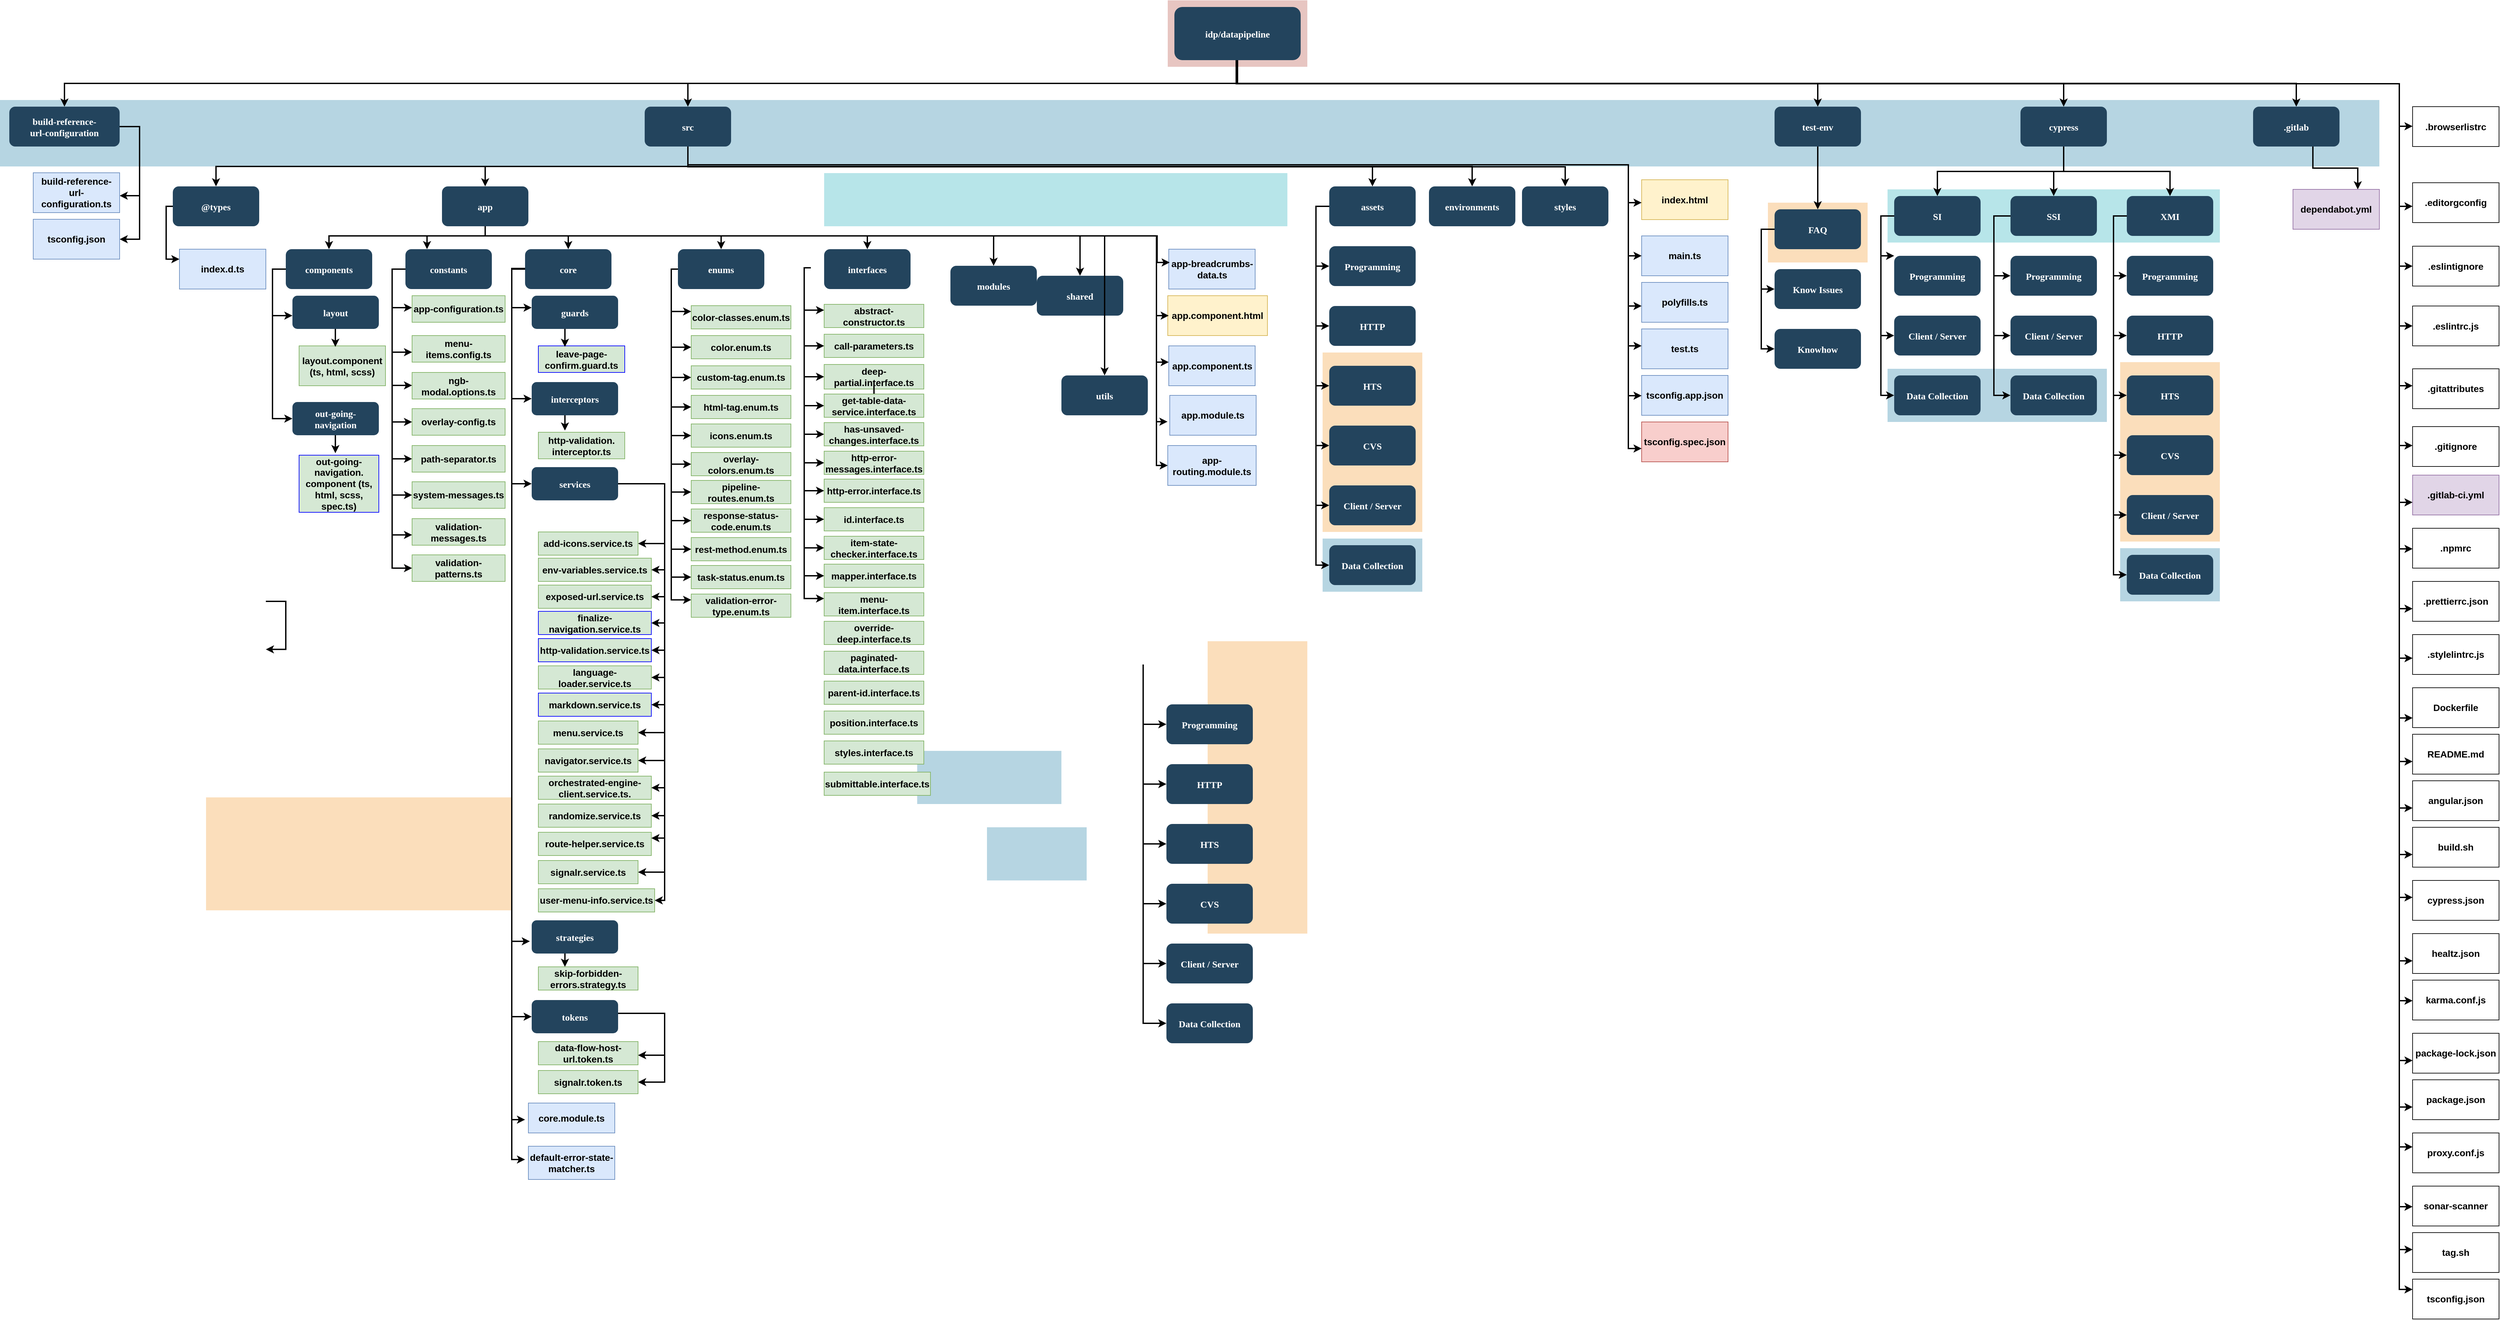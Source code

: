 <mxfile version="16.6.1" type="github">
  <diagram name="Page-1" id="2c0d36ab-eaac-3732-788b-9136903baeff">
    <mxGraphModel dx="3346" dy="434" grid="1" gridSize="10" guides="1" tooltips="1" connect="1" arrows="1" fold="1" page="1" pageScale="1.5" pageWidth="1654" pageHeight="1169" background="none" math="0" shadow="0">
      <root>
        <mxCell id="0" />
        <mxCell id="1" parent="0" />
        <mxCell id="123" value="" style="fillColor=#AE4132;strokeColor=none;opacity=30;" parent="1" vertex="1">
          <mxGeometry x="747" y="175.5" width="210" height="100.0" as="geometry" />
        </mxCell>
        <mxCell id="122" value="" style="fillColor=#10739E;strokeColor=none;opacity=30;" parent="1" vertex="1">
          <mxGeometry x="-1010" y="325.5" width="3580" height="100" as="geometry" />
        </mxCell>
        <mxCell id="121" value="" style="fillColor=#F2931E;strokeColor=none;opacity=30;" parent="1" vertex="1">
          <mxGeometry x="2180" y="720" width="150" height="270" as="geometry" />
        </mxCell>
        <mxCell id="120" value="" style="fillColor=#F2931E;strokeColor=none;opacity=30;" parent="1" vertex="1">
          <mxGeometry x="1650" y="480" width="150" height="90" as="geometry" />
        </mxCell>
        <mxCell id="119" value="" style="fillColor=#F2931E;strokeColor=none;opacity=30;" parent="1" vertex="1">
          <mxGeometry x="980" y="705.5" width="150" height="270" as="geometry" />
        </mxCell>
        <mxCell id="118" value="" style="fillColor=#F2931E;strokeColor=none;opacity=30;" parent="1" vertex="1">
          <mxGeometry x="807.0" y="1140.0" width="150.0" height="440.0" as="geometry" />
        </mxCell>
        <mxCell id="117" value="" style="fillColor=#F2931E;strokeColor=none;opacity=30;" parent="1" vertex="1">
          <mxGeometry x="-700" y="1375" width="460" height="170" as="geometry" />
        </mxCell>
        <mxCell id="116" value="" style="fillColor=#10739E;strokeColor=none;opacity=30;" parent="1" vertex="1">
          <mxGeometry x="2180" y="1000.0" width="150" height="80" as="geometry" />
        </mxCell>
        <mxCell id="115" value="" style="fillColor=#10739E;strokeColor=none;opacity=30;" parent="1" vertex="1">
          <mxGeometry x="1830" y="730" width="330" height="80" as="geometry" />
        </mxCell>
        <mxCell id="114" value="" style="fillColor=#10739E;strokeColor=none;opacity=30;" parent="1" vertex="1">
          <mxGeometry x="980.0" y="985.5" width="150" height="80" as="geometry" />
        </mxCell>
        <mxCell id="113" value="" style="fillColor=#10739E;strokeColor=none;opacity=30;" parent="1" vertex="1">
          <mxGeometry x="370" y="1305" width="217" height="80" as="geometry" />
        </mxCell>
        <mxCell id="112" value="" style="fillColor=#10739E;strokeColor=none;opacity=30;" parent="1" vertex="1">
          <mxGeometry x="475" y="1420" width="150" height="80" as="geometry" />
        </mxCell>
        <mxCell id="110" value="" style="fillColor=#12AAB5;strokeColor=none;opacity=30;" parent="1" vertex="1">
          <mxGeometry x="1830" y="460.0" width="500" height="80" as="geometry" />
        </mxCell>
        <mxCell id="109" value="" style="fillColor=#12AAB5;strokeColor=none;opacity=30;" parent="1" vertex="1">
          <mxGeometry x="230" y="435.5" width="697" height="80" as="geometry" />
        </mxCell>
        <mxCell id="2" value="idp/datapipeline" style="rounded=1;fillColor=#23445D;gradientColor=none;strokeColor=none;fontColor=#FFFFFF;fontStyle=1;fontFamily=Tahoma;fontSize=14" parent="1" vertex="1">
          <mxGeometry x="757" y="185.5" width="190" height="80" as="geometry" />
        </mxCell>
        <mxCell id="4" value="cypress" style="rounded=1;fillColor=#23445D;gradientColor=none;strokeColor=none;fontColor=#FFFFFF;fontStyle=1;fontFamily=Tahoma;fontSize=14" parent="1" vertex="1">
          <mxGeometry x="2030" y="335.5" width="130" height="60" as="geometry" />
        </mxCell>
        <mxCell id="9" value="" style="edgeStyle=elbowEdgeStyle;elbow=vertical;strokeWidth=2;rounded=0" parent="1" source="2" target="4" edge="1">
          <mxGeometry x="337" y="215.5" width="100" height="100" as="geometry">
            <mxPoint x="337" y="315.5" as="sourcePoint" />
            <mxPoint x="437" y="215.5" as="targetPoint" />
          </mxGeometry>
        </mxCell>
        <mxCell id="10" value="test-env" style="rounded=1;fillColor=#23445D;gradientColor=none;strokeColor=none;fontColor=#FFFFFF;fontStyle=1;fontFamily=Tahoma;fontSize=14" parent="1" vertex="1">
          <mxGeometry x="1660" y="335.5" width="130" height="60" as="geometry" />
        </mxCell>
        <mxCell id="12" value="src" style="rounded=1;fillColor=#23445D;gradientColor=none;strokeColor=none;fontColor=#FFFFFF;fontStyle=1;fontFamily=Tahoma;fontSize=14" parent="1" vertex="1">
          <mxGeometry x="-40" y="335.5" width="130" height="60" as="geometry" />
        </mxCell>
        <mxCell id="13" value="build-reference-&#xa;url-configuration" style="rounded=1;fillColor=#23445D;gradientColor=none;strokeColor=none;fontColor=#FFFFFF;fontStyle=1;fontFamily=Tahoma;fontSize=14" parent="1" vertex="1">
          <mxGeometry x="-996" y="335.5" width="166" height="60" as="geometry" />
        </mxCell>
        <mxCell id="16" value="Programming" style="rounded=1;fillColor=#23445D;gradientColor=none;strokeColor=none;fontColor=#FFFFFF;fontStyle=1;fontFamily=Tahoma;fontSize=14" parent="1" vertex="1">
          <mxGeometry x="745" y="1235" width="130" height="60" as="geometry" />
        </mxCell>
        <mxCell id="17" value="HTTP" style="rounded=1;fillColor=#23445D;gradientColor=none;strokeColor=none;fontColor=#FFFFFF;fontStyle=1;fontFamily=Tahoma;fontSize=14" parent="1" vertex="1">
          <mxGeometry x="745" y="1325" width="130" height="60" as="geometry" />
        </mxCell>
        <mxCell id="18" value="HTS" style="rounded=1;fillColor=#23445D;gradientColor=none;strokeColor=none;fontColor=#FFFFFF;fontStyle=1;fontFamily=Tahoma;fontSize=14" parent="1" vertex="1">
          <mxGeometry x="745" y="1415" width="130" height="60" as="geometry" />
        </mxCell>
        <mxCell id="19" value="CVS" style="rounded=1;fillColor=#23445D;gradientColor=none;strokeColor=none;fontColor=#FFFFFF;fontStyle=1;fontFamily=Tahoma;fontSize=14" parent="1" vertex="1">
          <mxGeometry x="745" y="1505" width="130" height="60" as="geometry" />
        </mxCell>
        <mxCell id="20" value="Client / Server" style="rounded=1;fillColor=#23445D;gradientColor=none;strokeColor=none;fontColor=#FFFFFF;fontStyle=1;fontFamily=Tahoma;fontSize=14" parent="1" vertex="1">
          <mxGeometry x="745" y="1595" width="130" height="60" as="geometry" />
        </mxCell>
        <mxCell id="23" value="Data Collection" style="rounded=1;fillColor=#23445D;gradientColor=none;strokeColor=none;fontColor=#FFFFFF;fontStyle=1;fontFamily=Tahoma;fontSize=14" parent="1" vertex="1">
          <mxGeometry x="745" y="1685" width="130" height="60" as="geometry" />
        </mxCell>
        <mxCell id="25" value="@types" style="rounded=1;fillColor=#23445D;gradientColor=none;strokeColor=none;fontColor=#FFFFFF;fontStyle=1;fontFamily=Tahoma;fontSize=14" parent="1" vertex="1">
          <mxGeometry x="-750" y="455.5" width="130" height="60" as="geometry" />
        </mxCell>
        <mxCell id="29" value="app" style="rounded=1;fillColor=#23445D;gradientColor=none;strokeColor=none;fontColor=#FFFFFF;fontStyle=1;fontFamily=Tahoma;fontSize=14" parent="1" vertex="1">
          <mxGeometry x="-345" y="455.5" width="130" height="60" as="geometry" />
        </mxCell>
        <mxCell id="30" value="components" style="rounded=1;fillColor=#23445D;gradientColor=none;strokeColor=none;fontColor=#FFFFFF;fontStyle=1;fontFamily=Tahoma;fontSize=14" parent="1" vertex="1">
          <mxGeometry x="-580" y="550" width="130" height="60" as="geometry" />
        </mxCell>
        <mxCell id="31" value="constants" style="rounded=1;fillColor=#23445D;gradientColor=none;strokeColor=none;fontColor=#FFFFFF;fontStyle=1;fontFamily=Tahoma;fontSize=14" parent="1" vertex="1">
          <mxGeometry x="-400" y="550" width="130" height="60" as="geometry" />
        </mxCell>
        <mxCell id="32" value="core" style="rounded=1;fillColor=#23445D;gradientColor=none;strokeColor=none;fontColor=#FFFFFF;fontStyle=1;fontFamily=Tahoma;fontSize=14" parent="1" vertex="1">
          <mxGeometry x="-220" y="550" width="130" height="60" as="geometry" />
        </mxCell>
        <mxCell id="33" value="assets" style="rounded=1;fillColor=#23445D;gradientColor=none;strokeColor=none;fontColor=#FFFFFF;fontStyle=1;fontFamily=Tahoma;fontSize=14" parent="1" vertex="1">
          <mxGeometry x="990" y="455.5" width="130" height="60" as="geometry" />
        </mxCell>
        <mxCell id="34" value="Programming" style="rounded=1;fillColor=#23445D;gradientColor=none;strokeColor=none;fontColor=#FFFFFF;fontStyle=1;fontFamily=Tahoma;fontSize=14" parent="1" vertex="1">
          <mxGeometry x="990" y="545.5" width="130" height="60" as="geometry" />
        </mxCell>
        <mxCell id="35" value="HTTP" style="rounded=1;fillColor=#23445D;gradientColor=none;strokeColor=none;fontColor=#FFFFFF;fontStyle=1;fontFamily=Tahoma;fontSize=14" parent="1" vertex="1">
          <mxGeometry x="990" y="635.5" width="130" height="60" as="geometry" />
        </mxCell>
        <mxCell id="36" value="HTS" style="rounded=1;fillColor=#23445D;gradientColor=none;strokeColor=none;fontColor=#FFFFFF;fontStyle=1;fontFamily=Tahoma;fontSize=14" parent="1" vertex="1">
          <mxGeometry x="990" y="725.5" width="130" height="60" as="geometry" />
        </mxCell>
        <mxCell id="37" value="CVS" style="rounded=1;fillColor=#23445D;gradientColor=none;strokeColor=none;fontColor=#FFFFFF;fontStyle=1;fontFamily=Tahoma;fontSize=14" parent="1" vertex="1">
          <mxGeometry x="990" y="815.5" width="130" height="60" as="geometry" />
        </mxCell>
        <mxCell id="38" value="Client / Server" style="rounded=1;fillColor=#23445D;gradientColor=none;strokeColor=none;fontColor=#FFFFFF;fontStyle=1;fontFamily=Tahoma;fontSize=14" parent="1" vertex="1">
          <mxGeometry x="990" y="905.5" width="130" height="60" as="geometry" />
        </mxCell>
        <mxCell id="39" value="Data Collection" style="rounded=1;fillColor=#23445D;gradientColor=none;strokeColor=none;fontColor=#FFFFFF;fontStyle=1;fontFamily=Tahoma;fontSize=14" parent="1" vertex="1">
          <mxGeometry x="990" y="995.5" width="130" height="60" as="geometry" />
        </mxCell>
        <mxCell id="41" value="FAQ" style="rounded=1;fillColor=#23445D;gradientColor=none;strokeColor=none;fontColor=#FFFFFF;fontStyle=1;fontFamily=Tahoma;fontSize=14" parent="1" vertex="1">
          <mxGeometry x="1660" y="490" width="130" height="60" as="geometry" />
        </mxCell>
        <mxCell id="42" value="Know Issues" style="rounded=1;fillColor=#23445D;gradientColor=none;strokeColor=none;fontColor=#FFFFFF;fontStyle=1;fontFamily=Tahoma;fontSize=14" parent="1" vertex="1">
          <mxGeometry x="1660" y="580" width="130" height="60" as="geometry" />
        </mxCell>
        <mxCell id="43" value="Knowhow" style="rounded=1;fillColor=#23445D;gradientColor=none;strokeColor=none;fontColor=#FFFFFF;fontStyle=1;fontFamily=Tahoma;fontSize=14" parent="1" vertex="1">
          <mxGeometry x="1660" y="670" width="130" height="60" as="geometry" />
        </mxCell>
        <mxCell id="44" value="SI" style="rounded=1;fillColor=#23445D;gradientColor=none;strokeColor=none;fontColor=#FFFFFF;fontStyle=1;fontFamily=Tahoma;fontSize=14" parent="1" vertex="1">
          <mxGeometry x="1840" y="470.0" width="130" height="60" as="geometry" />
        </mxCell>
        <mxCell id="45" value="Programming" style="rounded=1;fillColor=#23445D;gradientColor=none;strokeColor=none;fontColor=#FFFFFF;fontStyle=1;fontFamily=Tahoma;fontSize=14" parent="1" vertex="1">
          <mxGeometry x="1840" y="560" width="130" height="60" as="geometry" />
        </mxCell>
        <mxCell id="46" value="Client / Server" style="rounded=1;fillColor=#23445D;gradientColor=none;strokeColor=none;fontColor=#FFFFFF;fontStyle=1;fontFamily=Tahoma;fontSize=14" parent="1" vertex="1">
          <mxGeometry x="1840" y="650" width="130" height="60" as="geometry" />
        </mxCell>
        <mxCell id="47" value="Data Collection" style="rounded=1;fillColor=#23445D;gradientColor=none;strokeColor=none;fontColor=#FFFFFF;fontStyle=1;fontFamily=Tahoma;fontSize=14" parent="1" vertex="1">
          <mxGeometry x="1840" y="740.0" width="130" height="60" as="geometry" />
        </mxCell>
        <mxCell id="48" value="SSI" style="rounded=1;fillColor=#23445D;gradientColor=none;strokeColor=none;fontColor=#FFFFFF;fontStyle=1;fontFamily=Tahoma;fontSize=14" parent="1" vertex="1">
          <mxGeometry x="2015" y="470.0" width="130" height="60" as="geometry" />
        </mxCell>
        <mxCell id="49" value="Programming" style="rounded=1;fillColor=#23445D;gradientColor=none;strokeColor=none;fontColor=#FFFFFF;fontStyle=1;fontFamily=Tahoma;fontSize=14" parent="1" vertex="1">
          <mxGeometry x="2015" y="560" width="130" height="60" as="geometry" />
        </mxCell>
        <mxCell id="50" value="Client / Server" style="rounded=1;fillColor=#23445D;gradientColor=none;strokeColor=none;fontColor=#FFFFFF;fontStyle=1;fontFamily=Tahoma;fontSize=14" parent="1" vertex="1">
          <mxGeometry x="2015" y="650" width="130" height="60" as="geometry" />
        </mxCell>
        <mxCell id="51" value="Data Collection" style="rounded=1;fillColor=#23445D;gradientColor=none;strokeColor=none;fontColor=#FFFFFF;fontStyle=1;fontFamily=Tahoma;fontSize=14" parent="1" vertex="1">
          <mxGeometry x="2015" y="740.0" width="130" height="60" as="geometry" />
        </mxCell>
        <mxCell id="52" value="XMI" style="rounded=1;fillColor=#23445D;gradientColor=none;strokeColor=none;fontColor=#FFFFFF;fontStyle=1;fontFamily=Tahoma;fontSize=14" parent="1" vertex="1">
          <mxGeometry x="2190" y="470.0" width="130" height="60" as="geometry" />
        </mxCell>
        <mxCell id="53" value="Programming" style="rounded=1;fillColor=#23445D;gradientColor=none;strokeColor=none;fontColor=#FFFFFF;fontStyle=1;fontFamily=Tahoma;fontSize=14" parent="1" vertex="1">
          <mxGeometry x="2190" y="560" width="130" height="60" as="geometry" />
        </mxCell>
        <mxCell id="54" value="HTTP" style="rounded=1;fillColor=#23445D;gradientColor=none;strokeColor=none;fontColor=#FFFFFF;fontStyle=1;fontFamily=Tahoma;fontSize=14" parent="1" vertex="1">
          <mxGeometry x="2190" y="650" width="130" height="60" as="geometry" />
        </mxCell>
        <mxCell id="55" value="HTS" style="rounded=1;fillColor=#23445D;gradientColor=none;strokeColor=none;fontColor=#FFFFFF;fontStyle=1;fontFamily=Tahoma;fontSize=14" parent="1" vertex="1">
          <mxGeometry x="2190" y="740.0" width="130" height="60" as="geometry" />
        </mxCell>
        <mxCell id="56" value="CVS" style="rounded=1;fillColor=#23445D;gradientColor=none;strokeColor=none;fontColor=#FFFFFF;fontStyle=1;fontFamily=Tahoma;fontSize=14" parent="1" vertex="1">
          <mxGeometry x="2190" y="830.0" width="130" height="60" as="geometry" />
        </mxCell>
        <mxCell id="57" value="Client / Server" style="rounded=1;fillColor=#23445D;gradientColor=none;strokeColor=none;fontColor=#FFFFFF;fontStyle=1;fontFamily=Tahoma;fontSize=14" parent="1" vertex="1">
          <mxGeometry x="2190" y="920.0" width="130" height="60" as="geometry" />
        </mxCell>
        <mxCell id="58" value="Data Collection" style="rounded=1;fillColor=#23445D;gradientColor=none;strokeColor=none;fontColor=#FFFFFF;fontStyle=1;fontFamily=Tahoma;fontSize=14" parent="1" vertex="1">
          <mxGeometry x="2190" y="1010" width="130" height="60" as="geometry" />
        </mxCell>
        <mxCell id="59" value="" style="edgeStyle=elbowEdgeStyle;elbow=vertical;strokeWidth=2;rounded=0" parent="1" source="2" target="12" edge="1">
          <mxGeometry x="347" y="225.5" width="100" height="100" as="geometry">
            <mxPoint x="862.0" y="275.5" as="sourcePoint" />
            <mxPoint x="1467.0" y="345.5" as="targetPoint" />
          </mxGeometry>
        </mxCell>
        <mxCell id="61" value="" style="edgeStyle=elbowEdgeStyle;elbow=vertical;strokeWidth=2;rounded=0" parent="1" source="2" target="13" edge="1">
          <mxGeometry x="-23" y="135.5" width="100" height="100" as="geometry">
            <mxPoint x="-23" y="235.5" as="sourcePoint" />
            <mxPoint x="77" y="135.5" as="targetPoint" />
          </mxGeometry>
        </mxCell>
        <mxCell id="64" value="" style="edgeStyle=elbowEdgeStyle;elbow=horizontal;strokeWidth=2;rounded=0" parent="1" target="16" edge="1">
          <mxGeometry x="485" y="915" width="100" height="100" as="geometry">
            <mxPoint x="710" y="1175" as="sourcePoint" />
            <mxPoint x="585" y="915" as="targetPoint" />
            <Array as="points">
              <mxPoint x="710" y="1215" />
            </Array>
          </mxGeometry>
        </mxCell>
        <mxCell id="65" value="" style="edgeStyle=elbowEdgeStyle;elbow=horizontal;strokeWidth=2;rounded=0" parent="1" target="17" edge="1">
          <mxGeometry x="485" y="915" width="100" height="100" as="geometry">
            <mxPoint x="710" y="1175" as="sourcePoint" />
            <mxPoint x="585" y="915" as="targetPoint" />
            <Array as="points">
              <mxPoint x="710" y="1255" />
            </Array>
          </mxGeometry>
        </mxCell>
        <mxCell id="66" value="" style="edgeStyle=elbowEdgeStyle;elbow=horizontal;strokeWidth=2;rounded=0" parent="1" target="18" edge="1">
          <mxGeometry x="485" y="915" width="100" height="100" as="geometry">
            <mxPoint x="710" y="1175" as="sourcePoint" />
            <mxPoint x="585" y="915" as="targetPoint" />
            <Array as="points">
              <mxPoint x="710" y="1305" />
            </Array>
          </mxGeometry>
        </mxCell>
        <mxCell id="67" value="" style="edgeStyle=elbowEdgeStyle;elbow=horizontal;strokeWidth=2;rounded=0" parent="1" target="19" edge="1">
          <mxGeometry x="485" y="915" width="100" height="100" as="geometry">
            <mxPoint x="710" y="1175" as="sourcePoint" />
            <mxPoint x="585" y="915" as="targetPoint" />
            <Array as="points">
              <mxPoint x="710" y="1355" />
            </Array>
          </mxGeometry>
        </mxCell>
        <mxCell id="68" value="" style="edgeStyle=elbowEdgeStyle;elbow=horizontal;strokeWidth=2;rounded=0" parent="1" target="20" edge="1">
          <mxGeometry x="485" y="915" width="100" height="100" as="geometry">
            <mxPoint x="710" y="1175" as="sourcePoint" />
            <mxPoint x="585" y="915" as="targetPoint" />
            <Array as="points">
              <mxPoint x="710" y="1395" />
            </Array>
          </mxGeometry>
        </mxCell>
        <mxCell id="69" value="" style="edgeStyle=elbowEdgeStyle;elbow=horizontal;strokeWidth=2;rounded=0" parent="1" target="23" edge="1">
          <mxGeometry x="485" y="915" width="100" height="100" as="geometry">
            <mxPoint x="710" y="1175" as="sourcePoint" />
            <mxPoint x="585" y="915" as="targetPoint" />
            <Array as="points">
              <mxPoint x="710" y="1445" />
            </Array>
          </mxGeometry>
        </mxCell>
        <mxCell id="70" value="" style="edgeStyle=elbowEdgeStyle;elbow=horizontal;strokeWidth=2;rounded=0;entryX=0;entryY=0.25;entryDx=0;entryDy=0;exitX=0;exitY=0.5;exitDx=0;exitDy=0;" parent="1" source="25" target="LBzVhK5G867ArXUdgfji-221" edge="1">
          <mxGeometry x="-993" y="135.5" width="100" height="100" as="geometry">
            <mxPoint x="-993" y="235.5" as="sourcePoint" />
            <mxPoint x="-553" y="575.5" as="targetPoint" />
            <Array as="points">
              <mxPoint x="-760" y="570" />
            </Array>
          </mxGeometry>
        </mxCell>
        <mxCell id="76" value="" style="edgeStyle=elbowEdgeStyle;elbow=horizontal;strokeWidth=2;rounded=0" parent="1" source="33" target="34" edge="1">
          <mxGeometry x="200" y="135.5" width="100" height="100" as="geometry">
            <mxPoint x="200" y="235.5" as="sourcePoint" />
            <mxPoint x="300" y="135.5" as="targetPoint" />
            <Array as="points">
              <mxPoint x="970" y="535.5" />
            </Array>
          </mxGeometry>
        </mxCell>
        <mxCell id="77" value="" style="edgeStyle=elbowEdgeStyle;elbow=horizontal;strokeWidth=2;rounded=0" parent="1" source="33" target="35" edge="1">
          <mxGeometry x="200" y="135.5" width="100" height="100" as="geometry">
            <mxPoint x="200" y="235.5" as="sourcePoint" />
            <mxPoint x="300" y="135.5" as="targetPoint" />
            <Array as="points">
              <mxPoint x="970" y="575.5" />
            </Array>
          </mxGeometry>
        </mxCell>
        <mxCell id="78" value="" style="edgeStyle=elbowEdgeStyle;elbow=horizontal;strokeWidth=2;rounded=0" parent="1" source="33" target="36" edge="1">
          <mxGeometry x="200" y="135.5" width="100" height="100" as="geometry">
            <mxPoint x="200" y="235.5" as="sourcePoint" />
            <mxPoint x="300" y="135.5" as="targetPoint" />
            <Array as="points">
              <mxPoint x="970" y="625.5" />
            </Array>
          </mxGeometry>
        </mxCell>
        <mxCell id="79" value="" style="edgeStyle=elbowEdgeStyle;elbow=horizontal;strokeWidth=2;rounded=0" parent="1" source="33" target="37" edge="1">
          <mxGeometry x="200" y="135.5" width="100" height="100" as="geometry">
            <mxPoint x="200" y="235.5" as="sourcePoint" />
            <mxPoint x="300" y="135.5" as="targetPoint" />
            <Array as="points">
              <mxPoint x="970" y="665.5" />
            </Array>
          </mxGeometry>
        </mxCell>
        <mxCell id="80" value="" style="edgeStyle=elbowEdgeStyle;elbow=horizontal;strokeWidth=2;rounded=0" parent="1" source="33" target="38" edge="1">
          <mxGeometry x="200" y="135.5" width="100" height="100" as="geometry">
            <mxPoint x="200" y="235.5" as="sourcePoint" />
            <mxPoint x="300" y="135.5" as="targetPoint" />
            <Array as="points">
              <mxPoint x="970" y="705.5" />
            </Array>
          </mxGeometry>
        </mxCell>
        <mxCell id="81" value="" style="edgeStyle=elbowEdgeStyle;elbow=horizontal;strokeWidth=2;rounded=0" parent="1" source="33" target="39" edge="1">
          <mxGeometry x="200" y="135.5" width="100" height="100" as="geometry">
            <mxPoint x="200" y="235.5" as="sourcePoint" />
            <mxPoint x="300" y="135.5" as="targetPoint" />
            <Array as="points">
              <mxPoint x="970" y="755.5" />
            </Array>
          </mxGeometry>
        </mxCell>
        <mxCell id="82" value="" style="edgeStyle=elbowEdgeStyle;elbow=horizontal;strokeWidth=2;rounded=0" parent="1" source="41" target="42" edge="1">
          <mxGeometry x="660" y="170" width="100" height="100" as="geometry">
            <mxPoint x="660" y="270" as="sourcePoint" />
            <mxPoint x="760" y="170" as="targetPoint" />
            <Array as="points">
              <mxPoint x="1640" y="570" />
            </Array>
          </mxGeometry>
        </mxCell>
        <mxCell id="83" value="" style="edgeStyle=elbowEdgeStyle;elbow=horizontal;strokeWidth=2;rounded=0" parent="1" source="41" target="43" edge="1">
          <mxGeometry x="660" y="170" width="100" height="100" as="geometry">
            <mxPoint x="660" y="270" as="sourcePoint" />
            <mxPoint x="760" y="170" as="targetPoint" />
            <Array as="points">
              <mxPoint x="1640" y="620" />
            </Array>
          </mxGeometry>
        </mxCell>
        <mxCell id="84" value="" style="edgeStyle=elbowEdgeStyle;elbow=horizontal;strokeWidth=2;rounded=0" parent="1" source="44" target="45" edge="1">
          <mxGeometry x="600" y="150" width="100" height="100" as="geometry">
            <mxPoint x="600" y="250" as="sourcePoint" />
            <mxPoint x="700" y="150" as="targetPoint" />
            <Array as="points">
              <mxPoint x="1820" y="560" />
            </Array>
          </mxGeometry>
        </mxCell>
        <mxCell id="85" value="" style="edgeStyle=elbowEdgeStyle;elbow=horizontal;strokeWidth=2;rounded=0" parent="1" source="44" target="46" edge="1">
          <mxGeometry x="600" y="150" width="100" height="100" as="geometry">
            <mxPoint x="600" y="250" as="sourcePoint" />
            <mxPoint x="700" y="150" as="targetPoint" />
            <Array as="points">
              <mxPoint x="1820" y="590" />
            </Array>
          </mxGeometry>
        </mxCell>
        <mxCell id="86" value="" style="edgeStyle=elbowEdgeStyle;elbow=horizontal;strokeWidth=2;rounded=0" parent="1" source="44" target="47" edge="1">
          <mxGeometry x="600" y="150" width="100" height="100" as="geometry">
            <mxPoint x="600" y="250" as="sourcePoint" />
            <mxPoint x="700" y="150" as="targetPoint" />
            <Array as="points">
              <mxPoint x="1820" y="640" />
            </Array>
          </mxGeometry>
        </mxCell>
        <mxCell id="87" value="" style="edgeStyle=elbowEdgeStyle;elbow=horizontal;strokeWidth=2;rounded=0" parent="1" source="48" target="49" edge="1">
          <mxGeometry x="600" y="150" width="100" height="100" as="geometry">
            <mxPoint x="600" y="250" as="sourcePoint" />
            <mxPoint x="700" y="150" as="targetPoint" />
            <Array as="points">
              <mxPoint x="1990" y="550" />
            </Array>
          </mxGeometry>
        </mxCell>
        <mxCell id="88" value="" style="edgeStyle=elbowEdgeStyle;elbow=horizontal;strokeWidth=2;rounded=0" parent="1" source="48" target="50" edge="1">
          <mxGeometry x="600" y="150" width="100" height="100" as="geometry">
            <mxPoint x="600" y="250" as="sourcePoint" />
            <mxPoint x="700" y="150" as="targetPoint" />
            <Array as="points">
              <mxPoint x="1990" y="610" />
            </Array>
          </mxGeometry>
        </mxCell>
        <mxCell id="89" value="" style="edgeStyle=elbowEdgeStyle;elbow=horizontal;strokeWidth=2;rounded=0" parent="1" source="48" target="51" edge="1">
          <mxGeometry x="600" y="150" width="100" height="100" as="geometry">
            <mxPoint x="600" y="250" as="sourcePoint" />
            <mxPoint x="700" y="150" as="targetPoint" />
            <Array as="points">
              <mxPoint x="1990" y="640" />
            </Array>
          </mxGeometry>
        </mxCell>
        <mxCell id="90" value="" style="edgeStyle=elbowEdgeStyle;elbow=horizontal;strokeWidth=2;rounded=0" parent="1" source="52" target="53" edge="1">
          <mxGeometry x="600" y="150" width="100" height="100" as="geometry">
            <mxPoint x="600" y="250" as="sourcePoint" />
            <mxPoint x="700" y="150" as="targetPoint" />
            <Array as="points">
              <mxPoint x="2170" y="550" />
            </Array>
          </mxGeometry>
        </mxCell>
        <mxCell id="91" value="" style="edgeStyle=elbowEdgeStyle;elbow=horizontal;strokeWidth=2;rounded=0" parent="1" source="52" target="54" edge="1">
          <mxGeometry x="600" y="150" width="100" height="100" as="geometry">
            <mxPoint x="600" y="250" as="sourcePoint" />
            <mxPoint x="700" y="150" as="targetPoint" />
            <Array as="points">
              <mxPoint x="2170" y="590" />
            </Array>
          </mxGeometry>
        </mxCell>
        <mxCell id="92" value="" style="edgeStyle=elbowEdgeStyle;elbow=horizontal;strokeWidth=2;rounded=0" parent="1" source="52" target="55" edge="1">
          <mxGeometry x="600" y="150" width="100" height="100" as="geometry">
            <mxPoint x="600" y="250" as="sourcePoint" />
            <mxPoint x="700" y="150" as="targetPoint" />
            <Array as="points">
              <mxPoint x="2170" y="640" />
            </Array>
          </mxGeometry>
        </mxCell>
        <mxCell id="93" value="" style="edgeStyle=elbowEdgeStyle;elbow=horizontal;strokeWidth=2;rounded=0" parent="1" source="52" target="56" edge="1">
          <mxGeometry x="600" y="150" width="100" height="100" as="geometry">
            <mxPoint x="600" y="250" as="sourcePoint" />
            <mxPoint x="700" y="150" as="targetPoint" />
            <Array as="points">
              <mxPoint x="2170" y="690" />
            </Array>
          </mxGeometry>
        </mxCell>
        <mxCell id="94" value="" style="edgeStyle=elbowEdgeStyle;elbow=horizontal;strokeWidth=2;rounded=0" parent="1" source="52" target="57" edge="1">
          <mxGeometry x="600" y="150" width="100" height="100" as="geometry">
            <mxPoint x="600" y="250" as="sourcePoint" />
            <mxPoint x="700" y="150" as="targetPoint" />
            <Array as="points">
              <mxPoint x="2170" y="740" />
            </Array>
          </mxGeometry>
        </mxCell>
        <mxCell id="95" value="" style="edgeStyle=elbowEdgeStyle;elbow=horizontal;strokeWidth=2;rounded=0" parent="1" source="52" target="58" edge="1">
          <mxGeometry x="600" y="150" width="100" height="100" as="geometry">
            <mxPoint x="600" y="250" as="sourcePoint" />
            <mxPoint x="700" y="150" as="targetPoint" />
            <Array as="points">
              <mxPoint x="2170" y="780" />
            </Array>
          </mxGeometry>
        </mxCell>
        <mxCell id="100" value="" style="edgeStyle=elbowEdgeStyle;elbow=vertical;strokeWidth=2;rounded=0" parent="1" source="12" target="25" edge="1">
          <mxGeometry x="-23" y="135.5" width="100" height="100" as="geometry">
            <mxPoint x="-23" y="235.5" as="sourcePoint" />
            <mxPoint x="77" y="135.5" as="targetPoint" />
          </mxGeometry>
        </mxCell>
        <mxCell id="101" value="" style="edgeStyle=elbowEdgeStyle;elbow=vertical;strokeWidth=2;rounded=0" parent="1" source="12" target="29" edge="1">
          <mxGeometry x="-23" y="135.5" width="100" height="100" as="geometry">
            <mxPoint x="-23" y="235.5" as="sourcePoint" />
            <mxPoint x="77" y="135.5" as="targetPoint" />
          </mxGeometry>
        </mxCell>
        <mxCell id="102" value="" style="edgeStyle=elbowEdgeStyle;elbow=vertical;strokeWidth=2;rounded=0" parent="1" source="12" target="33" edge="1">
          <mxGeometry x="-23" y="135.5" width="100" height="100" as="geometry">
            <mxPoint x="-23" y="235.5" as="sourcePoint" />
            <mxPoint x="77" y="135.5" as="targetPoint" />
          </mxGeometry>
        </mxCell>
        <mxCell id="103" value="" style="edgeStyle=elbowEdgeStyle;elbow=vertical;strokeWidth=2;rounded=0" parent="1" source="10" target="41" edge="1">
          <mxGeometry x="-23" y="135.5" width="100" height="100" as="geometry">
            <mxPoint x="-23" y="235.5" as="sourcePoint" />
            <mxPoint x="77" y="135.5" as="targetPoint" />
          </mxGeometry>
        </mxCell>
        <mxCell id="104" value="" style="edgeStyle=elbowEdgeStyle;elbow=vertical;strokeWidth=2;rounded=0" parent="1" source="4" target="48" edge="1">
          <mxGeometry x="-23" y="135.5" width="100" height="100" as="geometry">
            <mxPoint x="-23" y="235.5" as="sourcePoint" />
            <mxPoint x="77" y="135.5" as="targetPoint" />
          </mxGeometry>
        </mxCell>
        <mxCell id="105" value="" style="edgeStyle=elbowEdgeStyle;elbow=vertical;strokeWidth=2;rounded=0" parent="1" source="4" target="44" edge="1">
          <mxGeometry x="-23" y="135.5" width="100" height="100" as="geometry">
            <mxPoint x="-23" y="235.5" as="sourcePoint" />
            <mxPoint x="77" y="135.5" as="targetPoint" />
          </mxGeometry>
        </mxCell>
        <mxCell id="106" value="" style="edgeStyle=elbowEdgeStyle;elbow=vertical;strokeWidth=2;rounded=0" parent="1" source="4" target="52" edge="1">
          <mxGeometry x="-23" y="135.5" width="100" height="100" as="geometry">
            <mxPoint x="-23" y="235.5" as="sourcePoint" />
            <mxPoint x="77" y="135.5" as="targetPoint" />
          </mxGeometry>
        </mxCell>
        <mxCell id="LBzVhK5G867ArXUdgfji-123" value=".gitlab" style="rounded=1;fillColor=#23445D;gradientColor=none;strokeColor=none;fontColor=#FFFFFF;fontStyle=1;fontFamily=Tahoma;fontSize=14" vertex="1" parent="1">
          <mxGeometry x="2380" y="335.5" width="130" height="60" as="geometry" />
        </mxCell>
        <mxCell id="LBzVhK5G867ArXUdgfji-124" value="" style="edgeStyle=elbowEdgeStyle;elbow=vertical;strokeWidth=2;rounded=0;exitX=0.5;exitY=1;exitDx=0;exitDy=0;entryX=0.5;entryY=0;entryDx=0;entryDy=0;" edge="1" parent="1" source="2" target="10">
          <mxGeometry x="357" y="235.5" width="100" height="100" as="geometry">
            <mxPoint x="862" y="275.5" as="sourcePoint" />
            <mxPoint x="641" y="345.5" as="targetPoint" />
          </mxGeometry>
        </mxCell>
        <mxCell id="LBzVhK5G867ArXUdgfji-125" value="" style="edgeStyle=elbowEdgeStyle;elbow=vertical;strokeWidth=2;rounded=0" edge="1" parent="1" target="LBzVhK5G867ArXUdgfji-123">
          <mxGeometry x="335" y="215.5" width="100" height="100" as="geometry">
            <mxPoint x="850" y="265.5" as="sourcePoint" />
            <mxPoint x="1455" y="335.5" as="targetPoint" />
          </mxGeometry>
        </mxCell>
        <mxCell id="LBzVhK5G867ArXUdgfji-126" value="environments" style="rounded=1;fillColor=#23445D;gradientColor=none;strokeColor=none;fontColor=#FFFFFF;fontStyle=1;fontFamily=Tahoma;fontSize=14" vertex="1" parent="1">
          <mxGeometry x="1140" y="455.5" width="130" height="60" as="geometry" />
        </mxCell>
        <mxCell id="LBzVhK5G867ArXUdgfji-127" value="styles" style="rounded=1;fillColor=#23445D;gradientColor=none;strokeColor=none;fontColor=#FFFFFF;fontStyle=1;fontFamily=Tahoma;fontSize=14" vertex="1" parent="1">
          <mxGeometry x="1280" y="455.5" width="130" height="60" as="geometry" />
        </mxCell>
        <mxCell id="LBzVhK5G867ArXUdgfji-129" value="&lt;b&gt;&lt;font style=&quot;font-size: 14px&quot;&gt;index.html&lt;/font&gt;&lt;/b&gt;" style="rounded=0;whiteSpace=wrap;html=1;fillColor=#fff2cc;strokeColor=#d6b656;" vertex="1" parent="1">
          <mxGeometry x="1460" y="445.5" width="130" height="60" as="geometry" />
        </mxCell>
        <mxCell id="LBzVhK5G867ArXUdgfji-131" value="&lt;b&gt;&lt;font style=&quot;font-size: 14px&quot;&gt;main.ts&lt;/font&gt;&lt;/b&gt;" style="rounded=0;whiteSpace=wrap;html=1;fillColor=#dae8fc;strokeColor=#6c8ebf;" vertex="1" parent="1">
          <mxGeometry x="1460" y="530" width="130" height="60" as="geometry" />
        </mxCell>
        <mxCell id="LBzVhK5G867ArXUdgfji-132" value="&lt;b&gt;&lt;font style=&quot;font-size: 14px&quot;&gt;polyfills.ts&lt;/font&gt;&lt;/b&gt;" style="rounded=0;whiteSpace=wrap;html=1;fillColor=#dae8fc;strokeColor=#6c8ebf;" vertex="1" parent="1">
          <mxGeometry x="1460" y="600" width="130" height="60" as="geometry" />
        </mxCell>
        <mxCell id="LBzVhK5G867ArXUdgfji-133" value="&lt;b&gt;&lt;font style=&quot;font-size: 14px&quot;&gt;test.ts&lt;/font&gt;&lt;/b&gt;" style="rounded=0;whiteSpace=wrap;html=1;fillColor=#dae8fc;strokeColor=#6c8ebf;" vertex="1" parent="1">
          <mxGeometry x="1460" y="670" width="130" height="60" as="geometry" />
        </mxCell>
        <mxCell id="LBzVhK5G867ArXUdgfji-134" value="&lt;b&gt;&lt;font style=&quot;font-size: 14px&quot;&gt;tsconfig.app.json&lt;/font&gt;&lt;/b&gt;" style="rounded=0;whiteSpace=wrap;html=1;fillColor=#dae8fc;strokeColor=#6c8ebf;" vertex="1" parent="1">
          <mxGeometry x="1460" y="740" width="130" height="60" as="geometry" />
        </mxCell>
        <mxCell id="LBzVhK5G867ArXUdgfji-135" value="&lt;b&gt;&lt;font style=&quot;font-size: 14px&quot;&gt;tsconfig.spec.json&lt;/font&gt;&lt;/b&gt;" style="rounded=0;whiteSpace=wrap;html=1;fillColor=#f8cecc;strokeColor=#b85450;" vertex="1" parent="1">
          <mxGeometry x="1460" y="810" width="130" height="60" as="geometry" />
        </mxCell>
        <mxCell id="LBzVhK5G867ArXUdgfji-136" value="" style="edgeStyle=elbowEdgeStyle;elbow=vertical;strokeWidth=2;rounded=0;entryX=0.5;entryY=0;entryDx=0;entryDy=0;exitX=0.5;exitY=1;exitDx=0;exitDy=0;" edge="1" parent="1" source="12" target="LBzVhK5G867ArXUdgfji-126">
          <mxGeometry x="-20" y="135.5" width="100" height="100" as="geometry">
            <mxPoint x="630" y="395.5" as="sourcePoint" />
            <mxPoint x="835" y="455.5" as="targetPoint" />
          </mxGeometry>
        </mxCell>
        <mxCell id="LBzVhK5G867ArXUdgfji-137" value="" style="edgeStyle=elbowEdgeStyle;elbow=vertical;strokeWidth=2;rounded=0;entryX=0.5;entryY=0;entryDx=0;entryDy=0;" edge="1" parent="1" target="LBzVhK5G867ArXUdgfji-127">
          <mxGeometry x="-20" y="135.5" width="100" height="100" as="geometry">
            <mxPoint x="25" y="396" as="sourcePoint" />
            <mxPoint x="1055" y="455.5" as="targetPoint" />
          </mxGeometry>
        </mxCell>
        <mxCell id="LBzVhK5G867ArXUdgfji-138" value="" style="edgeStyle=elbowEdgeStyle;elbow=vertical;strokeWidth=2;rounded=0;endArrow=none;endFill=0;" edge="1" parent="1">
          <mxGeometry x="-20" y="135.5" width="100" height="100" as="geometry">
            <mxPoint x="25" y="400" as="sourcePoint" />
            <mxPoint x="1440" y="460" as="targetPoint" />
            <Array as="points">
              <mxPoint x="1000" y="423" />
            </Array>
          </mxGeometry>
        </mxCell>
        <mxCell id="LBzVhK5G867ArXUdgfji-140" value="" style="edgeStyle=elbowEdgeStyle;elbow=horizontal;strokeWidth=2;rounded=0" edge="1" parent="1">
          <mxGeometry x="670" y="120" width="100" height="100" as="geometry">
            <mxPoint x="1440" y="470" as="sourcePoint" />
            <mxPoint x="1460" y="560" as="targetPoint" />
            <Array as="points">
              <mxPoint x="1440" y="520" />
            </Array>
          </mxGeometry>
        </mxCell>
        <mxCell id="LBzVhK5G867ArXUdgfji-141" value="" style="edgeStyle=elbowEdgeStyle;elbow=horizontal;strokeWidth=2;rounded=0" edge="1" parent="1">
          <mxGeometry x="670" y="105.5" width="100" height="100" as="geometry">
            <mxPoint x="1440" y="455.5" as="sourcePoint" />
            <mxPoint x="1460" y="635.5" as="targetPoint" />
            <Array as="points">
              <mxPoint x="1440" y="545.5" />
            </Array>
          </mxGeometry>
        </mxCell>
        <mxCell id="LBzVhK5G867ArXUdgfji-142" value="" style="edgeStyle=elbowEdgeStyle;elbow=horizontal;strokeWidth=2;rounded=0" edge="1" parent="1">
          <mxGeometry x="670" y="150.5" width="100" height="100" as="geometry">
            <mxPoint x="1440" y="470.5" as="sourcePoint" />
            <mxPoint x="1460" y="770.5" as="targetPoint" />
            <Array as="points">
              <mxPoint x="1440" y="640.5" />
            </Array>
          </mxGeometry>
        </mxCell>
        <mxCell id="LBzVhK5G867ArXUdgfji-143" value="" style="edgeStyle=elbowEdgeStyle;elbow=horizontal;strokeWidth=2;rounded=0" edge="1" parent="1">
          <mxGeometry x="670" y="140" width="100" height="100" as="geometry">
            <mxPoint x="1440" y="460" as="sourcePoint" />
            <mxPoint x="1460" y="850" as="targetPoint" />
            <Array as="points">
              <mxPoint x="1440" y="670" />
            </Array>
          </mxGeometry>
        </mxCell>
        <mxCell id="LBzVhK5G867ArXUdgfji-150" value="" style="edgeStyle=elbowEdgeStyle;elbow=horizontal;strokeWidth=2;rounded=0" edge="1" parent="1">
          <mxGeometry x="670" y="75.5" width="100" height="100" as="geometry">
            <mxPoint x="1440" y="425.5" as="sourcePoint" />
            <mxPoint x="1460" y="480" as="targetPoint" />
            <Array as="points">
              <mxPoint x="1440" y="480" />
            </Array>
          </mxGeometry>
        </mxCell>
        <mxCell id="LBzVhK5G867ArXUdgfji-151" value="" style="edgeStyle=elbowEdgeStyle;elbow=horizontal;strokeWidth=2;rounded=0" edge="1" parent="1">
          <mxGeometry x="670" y="165.5" width="100" height="100" as="geometry">
            <mxPoint x="1440" y="515.5" as="sourcePoint" />
            <mxPoint x="1460" y="695.5" as="targetPoint" />
            <Array as="points">
              <mxPoint x="1440" y="605.5" />
            </Array>
          </mxGeometry>
        </mxCell>
        <mxCell id="LBzVhK5G867ArXUdgfji-152" value="" style="edgeStyle=elbowEdgeStyle;elbow=vertical;strokeWidth=2;rounded=0;exitX=0.692;exitY=1;exitDx=0;exitDy=0;exitPerimeter=0;entryX=0.75;entryY=0;entryDx=0;entryDy=0;" edge="1" parent="1" source="LBzVhK5G867ArXUdgfji-123" target="LBzVhK5G867ArXUdgfji-153">
          <mxGeometry x="202" y="135.5" width="100" height="100" as="geometry">
            <mxPoint x="2320" y="395.5" as="sourcePoint" />
            <mxPoint x="2430" y="470" as="targetPoint" />
          </mxGeometry>
        </mxCell>
        <mxCell id="LBzVhK5G867ArXUdgfji-153" value="&lt;b&gt;&lt;font style=&quot;font-size: 14px&quot;&gt;dependabot.yml&lt;/font&gt;&lt;/b&gt;" style="rounded=0;whiteSpace=wrap;html=1;fillColor=#e1d5e7;strokeColor=#9673a6;" vertex="1" parent="1">
          <mxGeometry x="2440" y="460" width="130" height="60" as="geometry" />
        </mxCell>
        <mxCell id="LBzVhK5G867ArXUdgfji-170" value="" style="edgeStyle=elbowEdgeStyle;elbow=horizontal;strokeWidth=2;rounded=0" edge="1" parent="1">
          <mxGeometry x="-995" y="135" width="100" height="100" as="geometry">
            <mxPoint x="-800" y="395.5" as="sourcePoint" />
            <mxPoint x="-830" y="469.5" as="targetPoint" />
            <Array as="points">
              <mxPoint x="-800" y="469.5" />
            </Array>
          </mxGeometry>
        </mxCell>
        <mxCell id="LBzVhK5G867ArXUdgfji-171" value="" style="edgeStyle=elbowEdgeStyle;elbow=horizontal;strokeWidth=2;rounded=0;exitX=1;exitY=0.5;exitDx=0;exitDy=0;" edge="1" parent="1" target="LBzVhK5G867ArXUdgfji-173" source="13">
          <mxGeometry x="-5" y="141" width="100" height="100" as="geometry">
            <mxPoint x="220" y="401" as="sourcePoint" />
            <mxPoint x="160" y="545.5" as="targetPoint" />
            <Array as="points">
              <mxPoint x="-800" y="450" />
            </Array>
          </mxGeometry>
        </mxCell>
        <mxCell id="LBzVhK5G867ArXUdgfji-172" value="&lt;span style=&quot;font-size: 14px&quot;&gt;&lt;b&gt;build-reference-url-configuration.ts&lt;/b&gt;&lt;/span&gt;" style="rounded=0;whiteSpace=wrap;html=1;fillColor=#dae8fc;strokeColor=#6c8ebf;" vertex="1" parent="1">
          <mxGeometry x="-960" y="435" width="130" height="60" as="geometry" />
        </mxCell>
        <mxCell id="LBzVhK5G867ArXUdgfji-173" value="&lt;b&gt;&lt;font style=&quot;font-size: 14px&quot;&gt;tsconfig.json&lt;/font&gt;&lt;/b&gt;" style="rounded=0;whiteSpace=wrap;html=1;fillColor=#dae8fc;strokeColor=#6c8ebf;" vertex="1" parent="1">
          <mxGeometry x="-960" y="505" width="130" height="60" as="geometry" />
        </mxCell>
        <mxCell id="LBzVhK5G867ArXUdgfji-174" value="" style="edgeStyle=elbowEdgeStyle;elbow=vertical;strokeWidth=2;rounded=0;endArrow=none;endFill=0;" edge="1" parent="1">
          <mxGeometry x="335" y="215.5" width="100" height="100" as="geometry">
            <mxPoint x="850" y="265.5" as="sourcePoint" />
            <mxPoint x="2600" y="336" as="targetPoint" />
          </mxGeometry>
        </mxCell>
        <mxCell id="LBzVhK5G867ArXUdgfji-175" value="&lt;b&gt;&lt;font style=&quot;font-size: 14px&quot;&gt;.browserlistrc&lt;/font&gt;&lt;/b&gt;" style="rounded=0;whiteSpace=wrap;html=1;" vertex="1" parent="1">
          <mxGeometry x="2620" y="335.5" width="130" height="60" as="geometry" />
        </mxCell>
        <mxCell id="LBzVhK5G867ArXUdgfji-176" value="" style="edgeStyle=elbowEdgeStyle;elbow=horizontal;strokeWidth=2;rounded=0" edge="1" parent="1">
          <mxGeometry x="1030" y="-75" width="100" height="100" as="geometry">
            <mxPoint x="2600" y="300" as="sourcePoint" />
            <mxPoint x="2620" y="365" as="targetPoint" />
            <Array as="points">
              <mxPoint x="2600" y="325" />
            </Array>
          </mxGeometry>
        </mxCell>
        <mxCell id="LBzVhK5G867ArXUdgfji-177" value="" style="edgeStyle=elbowEdgeStyle;elbow=horizontal;strokeWidth=2;rounded=0" edge="1" parent="1">
          <mxGeometry x="1030" y="-44.5" width="100" height="100" as="geometry">
            <mxPoint x="2600" y="300" as="sourcePoint" />
            <mxPoint x="2620" y="485.5" as="targetPoint" />
            <Array as="points">
              <mxPoint x="2600" y="395.5" />
            </Array>
          </mxGeometry>
        </mxCell>
        <mxCell id="LBzVhK5G867ArXUdgfji-178" value="" style="edgeStyle=elbowEdgeStyle;elbow=horizontal;strokeWidth=2;rounded=0" edge="1" parent="1">
          <mxGeometry x="1030" y="-44.5" width="100" height="100" as="geometry">
            <mxPoint x="2600" y="306" as="sourcePoint" />
            <mxPoint x="2620" y="575.5" as="targetPoint" />
            <Array as="points">
              <mxPoint x="2600" y="445.5" />
            </Array>
          </mxGeometry>
        </mxCell>
        <mxCell id="LBzVhK5G867ArXUdgfji-179" value="" style="edgeStyle=elbowEdgeStyle;elbow=horizontal;strokeWidth=2;rounded=0" edge="1" parent="1">
          <mxGeometry x="1030" y="-44.5" width="100" height="100" as="geometry">
            <mxPoint x="2600" y="306" as="sourcePoint" />
            <mxPoint x="2620" y="665.5" as="targetPoint" />
            <Array as="points">
              <mxPoint x="2600" y="495.5" />
            </Array>
          </mxGeometry>
        </mxCell>
        <mxCell id="LBzVhK5G867ArXUdgfji-180" value="" style="edgeStyle=elbowEdgeStyle;elbow=horizontal;strokeWidth=2;rounded=0" edge="1" parent="1">
          <mxGeometry x="1030" y="-44.5" width="100" height="100" as="geometry">
            <mxPoint x="2600" y="306" as="sourcePoint" />
            <mxPoint x="2620" y="755.5" as="targetPoint" />
            <Array as="points">
              <mxPoint x="2600" y="545.5" />
            </Array>
          </mxGeometry>
        </mxCell>
        <mxCell id="LBzVhK5G867ArXUdgfji-181" value="" style="edgeStyle=elbowEdgeStyle;elbow=horizontal;strokeWidth=2;rounded=0" edge="1" parent="1">
          <mxGeometry x="1030" y="-44.5" width="100" height="100" as="geometry">
            <mxPoint x="2600" y="300" as="sourcePoint" />
            <mxPoint x="2620" y="845.5" as="targetPoint" />
            <Array as="points">
              <mxPoint x="2600" y="585.5" />
            </Array>
          </mxGeometry>
        </mxCell>
        <mxCell id="LBzVhK5G867ArXUdgfji-182" value="&lt;b&gt;&lt;font style=&quot;font-size: 14px&quot;&gt;.editorgconfig&lt;/font&gt;&lt;/b&gt;" style="rounded=0;whiteSpace=wrap;html=1;" vertex="1" parent="1">
          <mxGeometry x="2620" y="450" width="130" height="60" as="geometry" />
        </mxCell>
        <mxCell id="LBzVhK5G867ArXUdgfji-183" value="&lt;b&gt;&lt;font style=&quot;font-size: 14px&quot;&gt;.eslintignore&lt;/font&gt;&lt;/b&gt;" style="rounded=0;whiteSpace=wrap;html=1;" vertex="1" parent="1">
          <mxGeometry x="2620" y="545.5" width="130" height="60" as="geometry" />
        </mxCell>
        <mxCell id="LBzVhK5G867ArXUdgfji-184" value="&lt;b&gt;&lt;font style=&quot;font-size: 14px&quot;&gt;.eslintrc.js&lt;/font&gt;&lt;/b&gt;" style="rounded=0;whiteSpace=wrap;html=1;" vertex="1" parent="1">
          <mxGeometry x="2620" y="635.5" width="130" height="60" as="geometry" />
        </mxCell>
        <mxCell id="LBzVhK5G867ArXUdgfji-185" value="&lt;b&gt;&lt;font style=&quot;font-size: 14px&quot;&gt;.gitattributes&lt;/font&gt;&lt;/b&gt;" style="rounded=0;whiteSpace=wrap;html=1;" vertex="1" parent="1">
          <mxGeometry x="2620" y="730" width="130" height="60" as="geometry" />
        </mxCell>
        <mxCell id="LBzVhK5G867ArXUdgfji-186" value="&lt;b&gt;&lt;font style=&quot;font-size: 14px&quot;&gt;.gitignore&lt;/font&gt;&lt;/b&gt;" style="rounded=0;whiteSpace=wrap;html=1;" vertex="1" parent="1">
          <mxGeometry x="2620" y="817" width="130" height="60" as="geometry" />
        </mxCell>
        <mxCell id="LBzVhK5G867ArXUdgfji-187" value="&lt;b&gt;&lt;font style=&quot;font-size: 14px&quot;&gt;.gitlab-ci.yml&lt;/font&gt;&lt;/b&gt;" style="rounded=0;whiteSpace=wrap;html=1;fillColor=#e1d5e7;strokeColor=#9673a6;" vertex="1" parent="1">
          <mxGeometry x="2620" y="890" width="130" height="60" as="geometry" />
        </mxCell>
        <mxCell id="LBzVhK5G867ArXUdgfji-188" value="&lt;b&gt;&lt;font style=&quot;font-size: 14px&quot;&gt;.npmrc&lt;/font&gt;&lt;/b&gt;" style="rounded=0;whiteSpace=wrap;html=1;" vertex="1" parent="1">
          <mxGeometry x="2620" y="970" width="130" height="60" as="geometry" />
        </mxCell>
        <mxCell id="LBzVhK5G867ArXUdgfji-189" value="&lt;b&gt;&lt;font style=&quot;font-size: 14px&quot;&gt;.prettierrc.json&lt;/font&gt;&lt;/b&gt;" style="rounded=0;whiteSpace=wrap;html=1;" vertex="1" parent="1">
          <mxGeometry x="2620" y="1050" width="130" height="60" as="geometry" />
        </mxCell>
        <mxCell id="LBzVhK5G867ArXUdgfji-190" value="&lt;b&gt;&lt;font style=&quot;font-size: 14px&quot;&gt;.stylelintrc.js&lt;/font&gt;&lt;/b&gt;" style="rounded=0;whiteSpace=wrap;html=1;" vertex="1" parent="1">
          <mxGeometry x="2620" y="1130" width="130" height="60" as="geometry" />
        </mxCell>
        <mxCell id="LBzVhK5G867ArXUdgfji-191" value="&lt;b&gt;&lt;font style=&quot;font-size: 14px&quot;&gt;Dockerfile&lt;/font&gt;&lt;/b&gt;" style="rounded=0;whiteSpace=wrap;html=1;" vertex="1" parent="1">
          <mxGeometry x="2620" y="1210" width="130" height="60" as="geometry" />
        </mxCell>
        <mxCell id="LBzVhK5G867ArXUdgfji-192" value="&lt;b&gt;&lt;font style=&quot;font-size: 14px&quot;&gt;README.md&lt;/font&gt;&lt;/b&gt;" style="rounded=0;whiteSpace=wrap;html=1;" vertex="1" parent="1">
          <mxGeometry x="2620" y="1280" width="130" height="60" as="geometry" />
        </mxCell>
        <mxCell id="LBzVhK5G867ArXUdgfji-193" value="&lt;b&gt;&lt;font style=&quot;font-size: 14px&quot;&gt;angular.json&lt;/font&gt;&lt;/b&gt;" style="rounded=0;whiteSpace=wrap;html=1;" vertex="1" parent="1">
          <mxGeometry x="2620" y="1350" width="130" height="60" as="geometry" />
        </mxCell>
        <mxCell id="LBzVhK5G867ArXUdgfji-194" value="&lt;b&gt;&lt;font style=&quot;font-size: 14px&quot;&gt;build.sh&lt;/font&gt;&lt;/b&gt;" style="rounded=0;whiteSpace=wrap;html=1;" vertex="1" parent="1">
          <mxGeometry x="2620" y="1420" width="130" height="60" as="geometry" />
        </mxCell>
        <mxCell id="LBzVhK5G867ArXUdgfji-195" value="&lt;b&gt;&lt;font style=&quot;font-size: 14px&quot;&gt;cypress.json&lt;/font&gt;&lt;/b&gt;" style="rounded=0;whiteSpace=wrap;html=1;" vertex="1" parent="1">
          <mxGeometry x="2620" y="1500" width="130" height="60" as="geometry" />
        </mxCell>
        <mxCell id="LBzVhK5G867ArXUdgfji-196" value="&lt;b&gt;&lt;font style=&quot;font-size: 14px&quot;&gt;healtz.json&lt;/font&gt;&lt;/b&gt;" style="rounded=0;whiteSpace=wrap;html=1;" vertex="1" parent="1">
          <mxGeometry x="2620" y="1580" width="130" height="60" as="geometry" />
        </mxCell>
        <mxCell id="LBzVhK5G867ArXUdgfji-197" value="&lt;b&gt;&lt;font style=&quot;font-size: 14px&quot;&gt;karma.conf.js&lt;/font&gt;&lt;/b&gt;" style="rounded=0;whiteSpace=wrap;html=1;" vertex="1" parent="1">
          <mxGeometry x="2620" y="1650" width="130" height="60" as="geometry" />
        </mxCell>
        <mxCell id="LBzVhK5G867ArXUdgfji-198" value="&lt;b&gt;&lt;font style=&quot;font-size: 14px&quot;&gt;package-lock.json&lt;/font&gt;&lt;/b&gt;" style="rounded=0;whiteSpace=wrap;html=1;" vertex="1" parent="1">
          <mxGeometry x="2620" y="1730" width="130" height="60" as="geometry" />
        </mxCell>
        <mxCell id="LBzVhK5G867ArXUdgfji-199" value="&lt;b&gt;&lt;font style=&quot;font-size: 14px&quot;&gt;package.json&lt;/font&gt;&lt;/b&gt;" style="rounded=0;whiteSpace=wrap;html=1;" vertex="1" parent="1">
          <mxGeometry x="2620" y="1800" width="130" height="60" as="geometry" />
        </mxCell>
        <mxCell id="LBzVhK5G867ArXUdgfji-200" value="&lt;b&gt;&lt;font style=&quot;font-size: 14px&quot;&gt;proxy.conf.js&lt;/font&gt;&lt;/b&gt;" style="rounded=0;whiteSpace=wrap;html=1;" vertex="1" parent="1">
          <mxGeometry x="2620" y="1880" width="130" height="60" as="geometry" />
        </mxCell>
        <mxCell id="LBzVhK5G867ArXUdgfji-201" value="&lt;b&gt;&lt;font style=&quot;font-size: 14px&quot;&gt;sonar-scanner&lt;/font&gt;&lt;/b&gt;" style="rounded=0;whiteSpace=wrap;html=1;" vertex="1" parent="1">
          <mxGeometry x="2620" y="1960" width="130" height="60" as="geometry" />
        </mxCell>
        <mxCell id="LBzVhK5G867ArXUdgfji-202" value="&lt;b&gt;&lt;font style=&quot;font-size: 14px&quot;&gt;tag.sh&lt;/font&gt;&lt;/b&gt;" style="rounded=0;whiteSpace=wrap;html=1;" vertex="1" parent="1">
          <mxGeometry x="2620" y="2030" width="130" height="60" as="geometry" />
        </mxCell>
        <mxCell id="LBzVhK5G867ArXUdgfji-203" value="&lt;b&gt;&lt;font style=&quot;font-size: 14px&quot;&gt;tsconfig.json&lt;/font&gt;&lt;/b&gt;" style="rounded=0;whiteSpace=wrap;html=1;" vertex="1" parent="1">
          <mxGeometry x="2620" y="2100" width="130" height="60" as="geometry" />
        </mxCell>
        <mxCell id="LBzVhK5G867ArXUdgfji-204" value="" style="edgeStyle=elbowEdgeStyle;elbow=horizontal;strokeWidth=2;rounded=0" edge="1" parent="1">
          <mxGeometry x="1030" y="1225.5" width="100" height="100" as="geometry">
            <mxPoint x="2600" y="823.2" as="sourcePoint" />
            <mxPoint x="2620" y="2115.5" as="targetPoint" />
            <Array as="points">
              <mxPoint x="2600" y="1855.5" />
            </Array>
          </mxGeometry>
        </mxCell>
        <mxCell id="LBzVhK5G867ArXUdgfji-205" value="" style="edgeStyle=elbowEdgeStyle;elbow=horizontal;strokeWidth=2;rounded=0" edge="1" parent="1">
          <mxGeometry x="1030" y="1165.5" width="100" height="100" as="geometry">
            <mxPoint x="2600" y="1510" as="sourcePoint" />
            <mxPoint x="2620" y="2055.5" as="targetPoint" />
            <Array as="points">
              <mxPoint x="2600" y="1795.5" />
            </Array>
          </mxGeometry>
        </mxCell>
        <mxCell id="LBzVhK5G867ArXUdgfji-206" value="" style="edgeStyle=elbowEdgeStyle;elbow=horizontal;strokeWidth=2;rounded=0" edge="1" parent="1">
          <mxGeometry x="1030" y="635.5" width="100" height="100" as="geometry">
            <mxPoint x="2600" y="1394.5" as="sourcePoint" />
            <mxPoint x="2620" y="1525.5" as="targetPoint" />
            <Array as="points">
              <mxPoint x="2600" y="1265.5" />
            </Array>
          </mxGeometry>
        </mxCell>
        <mxCell id="LBzVhK5G867ArXUdgfji-207" value="" style="edgeStyle=elbowEdgeStyle;elbow=horizontal;strokeWidth=2;rounded=0" edge="1" parent="1">
          <mxGeometry x="1030" y="731" width="100" height="100" as="geometry">
            <mxPoint x="2600" y="1490" as="sourcePoint" />
            <mxPoint x="2620" y="1621" as="targetPoint" />
            <Array as="points">
              <mxPoint x="2600" y="1361" />
            </Array>
          </mxGeometry>
        </mxCell>
        <mxCell id="LBzVhK5G867ArXUdgfji-208" value="" style="edgeStyle=elbowEdgeStyle;elbow=horizontal;strokeWidth=2;rounded=0" edge="1" parent="1">
          <mxGeometry x="1030" y="791" width="100" height="100" as="geometry">
            <mxPoint x="2600" y="1550" as="sourcePoint" />
            <mxPoint x="2620" y="1681" as="targetPoint" />
            <Array as="points">
              <mxPoint x="2600" y="1421" />
            </Array>
          </mxGeometry>
        </mxCell>
        <mxCell id="LBzVhK5G867ArXUdgfji-209" value="" style="edgeStyle=elbowEdgeStyle;elbow=horizontal;strokeWidth=2;rounded=0" edge="1" parent="1">
          <mxGeometry x="1030" y="571" width="100" height="100" as="geometry">
            <mxPoint x="2600" y="1330" as="sourcePoint" />
            <mxPoint x="2620" y="1461" as="targetPoint" />
            <Array as="points">
              <mxPoint x="2600" y="1201" />
            </Array>
          </mxGeometry>
        </mxCell>
        <mxCell id="LBzVhK5G867ArXUdgfji-210" value="" style="edgeStyle=elbowEdgeStyle;elbow=horizontal;strokeWidth=2;rounded=0" edge="1" parent="1">
          <mxGeometry x="1030" y="881" width="100" height="100" as="geometry">
            <mxPoint x="2600" y="1640" as="sourcePoint" />
            <mxPoint x="2620" y="1771" as="targetPoint" />
            <Array as="points">
              <mxPoint x="2600" y="1511" />
            </Array>
          </mxGeometry>
        </mxCell>
        <mxCell id="LBzVhK5G867ArXUdgfji-211" value="" style="edgeStyle=elbowEdgeStyle;elbow=horizontal;strokeWidth=2;rounded=0" edge="1" parent="1">
          <mxGeometry x="1030" y="951" width="100" height="100" as="geometry">
            <mxPoint x="2600" y="1710" as="sourcePoint" />
            <mxPoint x="2620" y="1841" as="targetPoint" />
            <Array as="points">
              <mxPoint x="2600" y="1581" />
            </Array>
          </mxGeometry>
        </mxCell>
        <mxCell id="LBzVhK5G867ArXUdgfji-212" value="" style="edgeStyle=elbowEdgeStyle;elbow=horizontal;strokeWidth=2;rounded=0" edge="1" parent="1">
          <mxGeometry x="1030" y="1011" width="100" height="100" as="geometry">
            <mxPoint x="2600" y="1770" as="sourcePoint" />
            <mxPoint x="2620" y="1901" as="targetPoint" />
            <Array as="points">
              <mxPoint x="2600" y="1641" />
            </Array>
          </mxGeometry>
        </mxCell>
        <mxCell id="LBzVhK5G867ArXUdgfji-213" value="" style="edgeStyle=elbowEdgeStyle;elbow=horizontal;strokeWidth=2;rounded=0" edge="1" parent="1">
          <mxGeometry x="1030" y="1101" width="100" height="100" as="geometry">
            <mxPoint x="2600" y="1860" as="sourcePoint" />
            <mxPoint x="2620" y="1991" as="targetPoint" />
            <Array as="points">
              <mxPoint x="2600" y="1731" />
            </Array>
          </mxGeometry>
        </mxCell>
        <mxCell id="LBzVhK5G867ArXUdgfji-214" value="" style="edgeStyle=elbowEdgeStyle;elbow=horizontal;strokeWidth=2;rounded=0" edge="1" parent="1">
          <mxGeometry x="1030" y="501" width="100" height="100" as="geometry">
            <mxPoint x="2600" y="1260" as="sourcePoint" />
            <mxPoint x="2620" y="1391" as="targetPoint" />
            <Array as="points">
              <mxPoint x="2600" y="1131" />
            </Array>
          </mxGeometry>
        </mxCell>
        <mxCell id="LBzVhK5G867ArXUdgfji-215" value="" style="edgeStyle=elbowEdgeStyle;elbow=horizontal;strokeWidth=2;rounded=0" edge="1" parent="1">
          <mxGeometry x="1030" y="275.5" width="100" height="100" as="geometry">
            <mxPoint x="2600" y="1034.5" as="sourcePoint" />
            <mxPoint x="2620" y="1165.5" as="targetPoint" />
            <Array as="points">
              <mxPoint x="2600" y="905.5" />
            </Array>
          </mxGeometry>
        </mxCell>
        <mxCell id="LBzVhK5G867ArXUdgfji-216" value="" style="edgeStyle=elbowEdgeStyle;elbow=horizontal;strokeWidth=2;rounded=0" edge="1" parent="1">
          <mxGeometry x="1030" y="365.5" width="100" height="100" as="geometry">
            <mxPoint x="2600" y="1124.5" as="sourcePoint" />
            <mxPoint x="2620" y="1255.5" as="targetPoint" />
            <Array as="points">
              <mxPoint x="2600" y="995.5" />
            </Array>
          </mxGeometry>
        </mxCell>
        <mxCell id="LBzVhK5G867ArXUdgfji-217" value="" style="edgeStyle=elbowEdgeStyle;elbow=horizontal;strokeWidth=2;rounded=0" edge="1" parent="1">
          <mxGeometry x="1030" y="431" width="100" height="100" as="geometry">
            <mxPoint x="2600" y="1190" as="sourcePoint" />
            <mxPoint x="2620" y="1321" as="targetPoint" />
            <Array as="points">
              <mxPoint x="2600" y="1061" />
            </Array>
          </mxGeometry>
        </mxCell>
        <mxCell id="LBzVhK5G867ArXUdgfji-218" value="" style="edgeStyle=elbowEdgeStyle;elbow=horizontal;strokeWidth=2;rounded=0" edge="1" parent="1">
          <mxGeometry x="1030" y="201" width="100" height="100" as="geometry">
            <mxPoint x="2600" y="960" as="sourcePoint" />
            <mxPoint x="2620" y="1091" as="targetPoint" />
            <Array as="points">
              <mxPoint x="2600" y="831" />
            </Array>
          </mxGeometry>
        </mxCell>
        <mxCell id="LBzVhK5G867ArXUdgfji-219" value="" style="edgeStyle=elbowEdgeStyle;elbow=horizontal;strokeWidth=2;rounded=0" edge="1" parent="1">
          <mxGeometry x="1030" y="111" width="100" height="100" as="geometry">
            <mxPoint x="2600" y="870" as="sourcePoint" />
            <mxPoint x="2620" y="1001" as="targetPoint" />
            <Array as="points">
              <mxPoint x="2600" y="741" />
            </Array>
          </mxGeometry>
        </mxCell>
        <mxCell id="LBzVhK5G867ArXUdgfji-220" value="" style="edgeStyle=elbowEdgeStyle;elbow=horizontal;strokeWidth=2;rounded=0" edge="1" parent="1">
          <mxGeometry x="1030" y="41" width="100" height="100" as="geometry">
            <mxPoint x="2600" y="800" as="sourcePoint" />
            <mxPoint x="2620" y="931" as="targetPoint" />
            <Array as="points">
              <mxPoint x="2600" y="671" />
            </Array>
          </mxGeometry>
        </mxCell>
        <mxCell id="LBzVhK5G867ArXUdgfji-221" value="&lt;b&gt;&lt;font style=&quot;font-size: 14px&quot;&gt;index.d.ts&lt;/font&gt;&lt;/b&gt;" style="rounded=0;whiteSpace=wrap;html=1;fillColor=#dae8fc;strokeColor=#6c8ebf;" vertex="1" parent="1">
          <mxGeometry x="-740" y="550" width="130" height="60" as="geometry" />
        </mxCell>
        <mxCell id="LBzVhK5G867ArXUdgfji-222" value="enums" style="rounded=1;fillColor=#23445D;gradientColor=none;strokeColor=none;fontColor=#FFFFFF;fontStyle=1;fontFamily=Tahoma;fontSize=14" vertex="1" parent="1">
          <mxGeometry x="10" y="550" width="130" height="60" as="geometry" />
        </mxCell>
        <mxCell id="LBzVhK5G867ArXUdgfji-223" value="interfaces" style="rounded=1;fillColor=#23445D;gradientColor=none;strokeColor=none;fontColor=#FFFFFF;fontStyle=1;fontFamily=Tahoma;fontSize=14" vertex="1" parent="1">
          <mxGeometry x="230" y="550" width="130" height="60" as="geometry" />
        </mxCell>
        <mxCell id="LBzVhK5G867ArXUdgfji-224" value="modules" style="rounded=1;fillColor=#23445D;gradientColor=none;strokeColor=none;fontColor=#FFFFFF;fontStyle=1;fontFamily=Tahoma;fontSize=14" vertex="1" parent="1">
          <mxGeometry x="420" y="575" width="130" height="60" as="geometry" />
        </mxCell>
        <mxCell id="LBzVhK5G867ArXUdgfji-225" value="shared" style="rounded=1;fillColor=#23445D;gradientColor=none;strokeColor=none;fontColor=#FFFFFF;fontStyle=1;fontFamily=Tahoma;fontSize=14" vertex="1" parent="1">
          <mxGeometry x="550" y="590" width="130" height="60" as="geometry" />
        </mxCell>
        <mxCell id="LBzVhK5G867ArXUdgfji-226" value="utils" style="rounded=1;fillColor=#23445D;gradientColor=none;strokeColor=none;fontColor=#FFFFFF;fontStyle=1;fontFamily=Tahoma;fontSize=14" vertex="1" parent="1">
          <mxGeometry x="587" y="740" width="130" height="60" as="geometry" />
        </mxCell>
        <mxCell id="LBzVhK5G867ArXUdgfji-227" value="&lt;b&gt;&lt;font style=&quot;font-size: 14px&quot;&gt;app.component.html&lt;/font&gt;&lt;/b&gt;" style="rounded=0;whiteSpace=wrap;html=1;fillColor=#fff2cc;strokeColor=#d6b656;" vertex="1" parent="1">
          <mxGeometry x="747" y="620" width="150" height="60" as="geometry" />
        </mxCell>
        <mxCell id="LBzVhK5G867ArXUdgfji-228" value="&lt;b&gt;&lt;font style=&quot;font-size: 14px&quot;&gt;app.component.ts&lt;/font&gt;&lt;/b&gt;" style="rounded=0;whiteSpace=wrap;html=1;fillColor=#dae8fc;strokeColor=#6c8ebf;" vertex="1" parent="1">
          <mxGeometry x="748.5" y="695.5" width="130" height="60" as="geometry" />
        </mxCell>
        <mxCell id="LBzVhK5G867ArXUdgfji-230" value="&lt;b&gt;&lt;font style=&quot;font-size: 14px&quot;&gt;app.module.ts&lt;/font&gt;&lt;/b&gt;" style="rounded=0;whiteSpace=wrap;html=1;fillColor=#dae8fc;strokeColor=#6c8ebf;" vertex="1" parent="1">
          <mxGeometry x="750" y="770" width="130" height="60" as="geometry" />
        </mxCell>
        <mxCell id="LBzVhK5G867ArXUdgfji-231" value="&lt;b&gt;&lt;font style=&quot;font-size: 14px&quot;&gt;app-breadcrumbs-data.ts&lt;/font&gt;&lt;/b&gt;" style="rounded=0;whiteSpace=wrap;html=1;fillColor=#dae8fc;strokeColor=#6c8ebf;" vertex="1" parent="1">
          <mxGeometry x="748.5" y="550" width="130" height="60" as="geometry" />
        </mxCell>
        <mxCell id="LBzVhK5G867ArXUdgfji-232" value="&lt;b&gt;&lt;font style=&quot;font-size: 14px&quot;&gt;app-routing.module.ts&lt;/font&gt;&lt;/b&gt;" style="rounded=0;whiteSpace=wrap;html=1;fillColor=#dae8fc;strokeColor=#6c8ebf;" vertex="1" parent="1">
          <mxGeometry x="747" y="845.5" width="133" height="60" as="geometry" />
        </mxCell>
        <mxCell id="LBzVhK5G867ArXUdgfji-233" value="" style="edgeStyle=elbowEdgeStyle;elbow=vertical;strokeWidth=2;rounded=0;entryX=0.5;entryY=0;entryDx=0;entryDy=0;" edge="1" parent="1" target="30">
          <mxGeometry x="-328" y="255.5" width="100" height="100" as="geometry">
            <mxPoint x="-280" y="515.5" as="sourcePoint" />
            <mxPoint x="-585" y="575.5" as="targetPoint" />
            <Array as="points">
              <mxPoint x="-430" y="530" />
            </Array>
          </mxGeometry>
        </mxCell>
        <mxCell id="LBzVhK5G867ArXUdgfji-234" value="" style="edgeStyle=elbowEdgeStyle;elbow=vertical;strokeWidth=2;rounded=0;entryX=0.25;entryY=0;entryDx=0;entryDy=0;" edge="1" parent="1" target="31">
          <mxGeometry x="-328" y="255.5" width="100" height="100" as="geometry">
            <mxPoint x="-280" y="515.5" as="sourcePoint" />
            <mxPoint x="-505" y="550" as="targetPoint" />
            <Array as="points">
              <mxPoint x="-430" y="530" />
            </Array>
          </mxGeometry>
        </mxCell>
        <mxCell id="LBzVhK5G867ArXUdgfji-235" value="" style="edgeStyle=elbowEdgeStyle;elbow=vertical;strokeWidth=2;rounded=0;entryX=0.5;entryY=0;entryDx=0;entryDy=0;exitX=0.5;exitY=1;exitDx=0;exitDy=0;" edge="1" parent="1" source="29" target="32">
          <mxGeometry x="-318" y="265.5" width="100" height="100" as="geometry">
            <mxPoint x="-270" y="525.5" as="sourcePoint" />
            <mxPoint x="-367.5" y="560" as="targetPoint" />
            <Array as="points">
              <mxPoint x="-240" y="530" />
            </Array>
          </mxGeometry>
        </mxCell>
        <mxCell id="LBzVhK5G867ArXUdgfji-237" value="" style="edgeStyle=elbowEdgeStyle;elbow=vertical;strokeWidth=2;rounded=0;entryX=0.5;entryY=0;entryDx=0;entryDy=0;exitX=0.5;exitY=1;exitDx=0;exitDy=0;" edge="1" parent="1" target="LBzVhK5G867ArXUdgfji-222">
          <mxGeometry x="-318" y="265.5" width="100" height="100" as="geometry">
            <mxPoint x="-280" y="515.5" as="sourcePoint" />
            <mxPoint x="-195" y="550" as="targetPoint" />
            <Array as="points">
              <mxPoint x="-240" y="530" />
            </Array>
          </mxGeometry>
        </mxCell>
        <mxCell id="LBzVhK5G867ArXUdgfji-238" value="" style="edgeStyle=elbowEdgeStyle;elbow=vertical;strokeWidth=2;rounded=0;entryX=0.5;entryY=0;entryDx=0;entryDy=0;exitX=0.5;exitY=1;exitDx=0;exitDy=0;" edge="1" parent="1" target="LBzVhK5G867ArXUdgfji-223">
          <mxGeometry x="-318" y="265.5" width="100" height="100" as="geometry">
            <mxPoint x="-280" y="515.5" as="sourcePoint" />
            <mxPoint x="-55" y="550" as="targetPoint" />
            <Array as="points">
              <mxPoint x="-240" y="530" />
            </Array>
          </mxGeometry>
        </mxCell>
        <mxCell id="LBzVhK5G867ArXUdgfji-239" value="" style="edgeStyle=elbowEdgeStyle;elbow=vertical;strokeWidth=2;rounded=0;entryX=0.5;entryY=0;entryDx=0;entryDy=0;exitX=0.5;exitY=1;exitDx=0;exitDy=0;" edge="1" parent="1" target="LBzVhK5G867ArXUdgfji-224">
          <mxGeometry x="-318" y="265.5" width="100" height="100" as="geometry">
            <mxPoint x="-280" y="515.5" as="sourcePoint" />
            <mxPoint x="85" y="550" as="targetPoint" />
            <Array as="points">
              <mxPoint x="-240" y="530" />
            </Array>
          </mxGeometry>
        </mxCell>
        <mxCell id="LBzVhK5G867ArXUdgfji-241" value="" style="edgeStyle=elbowEdgeStyle;elbow=vertical;strokeWidth=2;rounded=0;entryX=0.5;entryY=0;entryDx=0;entryDy=0;exitX=0.5;exitY=1;exitDx=0;exitDy=0;" edge="1" parent="1" target="LBzVhK5G867ArXUdgfji-225">
          <mxGeometry x="-318" y="265.5" width="100" height="100" as="geometry">
            <mxPoint x="-280" y="515.5" as="sourcePoint" />
            <mxPoint x="225" y="550" as="targetPoint" />
            <Array as="points">
              <mxPoint x="-240" y="530" />
            </Array>
          </mxGeometry>
        </mxCell>
        <mxCell id="LBzVhK5G867ArXUdgfji-242" value="" style="edgeStyle=elbowEdgeStyle;elbow=vertical;strokeWidth=2;rounded=0;entryX=0.5;entryY=0;entryDx=0;entryDy=0;exitX=0.5;exitY=1;exitDx=0;exitDy=0;" edge="1" parent="1" target="LBzVhK5G867ArXUdgfji-226">
          <mxGeometry x="-318" y="265.5" width="100" height="100" as="geometry">
            <mxPoint x="-280" y="515.5" as="sourcePoint" />
            <mxPoint x="365" y="550" as="targetPoint" />
            <Array as="points">
              <mxPoint x="-240" y="530" />
            </Array>
          </mxGeometry>
        </mxCell>
        <mxCell id="LBzVhK5G867ArXUdgfji-244" value="" style="edgeStyle=elbowEdgeStyle;elbow=vertical;strokeWidth=2;rounded=0;exitX=0.5;exitY=1;exitDx=0;exitDy=0;endArrow=none;endFill=0;" edge="1" parent="1">
          <mxGeometry x="-318" y="265.5" width="100" height="100" as="geometry">
            <mxPoint x="-280" y="515.5" as="sourcePoint" />
            <mxPoint x="660" y="530" as="targetPoint" />
            <Array as="points">
              <mxPoint x="-240" y="530" />
              <mxPoint x="640" y="820" />
            </Array>
          </mxGeometry>
        </mxCell>
        <mxCell id="LBzVhK5G867ArXUdgfji-245" value="" style="edgeStyle=elbowEdgeStyle;elbow=horizontal;strokeWidth=2;rounded=0;entryX=0;entryY=0.5;entryDx=0;entryDy=0;" edge="1" parent="1" target="LBzVhK5G867ArXUdgfji-232">
          <mxGeometry x="-130" y="130" width="100" height="100" as="geometry">
            <mxPoint x="640" y="530" as="sourcePoint" />
            <mxPoint x="660" y="1020" as="targetPoint" />
            <Array as="points">
              <mxPoint x="730" y="700" />
            </Array>
          </mxGeometry>
        </mxCell>
        <mxCell id="LBzVhK5G867ArXUdgfji-246" value="" style="edgeStyle=elbowEdgeStyle;elbow=horizontal;strokeWidth=2;rounded=0;entryX=-0.026;entryY=0.661;entryDx=0;entryDy=0;entryPerimeter=0;" edge="1" parent="1" target="LBzVhK5G867ArXUdgfji-230">
          <mxGeometry x="-130" y="64.5" width="100" height="100" as="geometry">
            <mxPoint x="640" y="530" as="sourcePoint" />
            <mxPoint x="678.5" y="810" as="targetPoint" />
            <Array as="points">
              <mxPoint x="730" y="670" />
            </Array>
          </mxGeometry>
        </mxCell>
        <mxCell id="LBzVhK5G867ArXUdgfji-247" value="" style="edgeStyle=elbowEdgeStyle;elbow=horizontal;strokeWidth=2;rounded=0;entryX=0;entryY=0.5;entryDx=0;entryDy=0;" edge="1" parent="1">
          <mxGeometry x="-60" y="-25.5" width="100" height="100" as="geometry">
            <mxPoint x="710" y="530" as="sourcePoint" />
            <mxPoint x="748.5" y="720" as="targetPoint" />
            <Array as="points">
              <mxPoint x="730" y="580" />
            </Array>
          </mxGeometry>
        </mxCell>
        <mxCell id="LBzVhK5G867ArXUdgfji-248" value="" style="edgeStyle=elbowEdgeStyle;elbow=horizontal;strokeWidth=2;rounded=0;entryX=0;entryY=0.5;entryDx=0;entryDy=0;" edge="1" parent="1">
          <mxGeometry x="-60" y="-95.5" width="100" height="100" as="geometry">
            <mxPoint x="710" y="530" as="sourcePoint" />
            <mxPoint x="748.5" y="650" as="targetPoint" />
            <Array as="points">
              <mxPoint x="730" y="510" />
            </Array>
          </mxGeometry>
        </mxCell>
        <mxCell id="LBzVhK5G867ArXUdgfji-249" value="" style="edgeStyle=elbowEdgeStyle;elbow=horizontal;strokeWidth=2;rounded=0;" edge="1" parent="1">
          <mxGeometry x="-59" y="-155.5" width="100" height="100" as="geometry">
            <mxPoint x="711" y="530" as="sourcePoint" />
            <mxPoint x="750" y="570" as="targetPoint" />
            <Array as="points">
              <mxPoint x="731" y="450" />
            </Array>
          </mxGeometry>
        </mxCell>
        <mxCell id="LBzVhK5G867ArXUdgfji-250" value="layout" style="rounded=1;fillColor=#23445D;gradientColor=none;strokeColor=none;fontColor=#FFFFFF;fontStyle=1;fontFamily=Tahoma;fontSize=14" vertex="1" parent="1">
          <mxGeometry x="-570" y="620" width="130" height="50" as="geometry" />
        </mxCell>
        <mxCell id="LBzVhK5G867ArXUdgfji-251" value="out-going-&#xa;navigation" style="rounded=1;fillColor=#23445D;gradientColor=none;strokeColor=none;fontColor=#FFFFFF;fontStyle=1;fontFamily=Tahoma;fontSize=14" vertex="1" parent="1">
          <mxGeometry x="-570" y="780" width="130" height="50" as="geometry" />
        </mxCell>
        <mxCell id="LBzVhK5G867ArXUdgfji-252" value="" style="edgeStyle=elbowEdgeStyle;elbow=horizontal;strokeWidth=2;rounded=0;" edge="1" parent="1">
          <mxGeometry x="-813" y="220.5" width="100" height="100" as="geometry">
            <mxPoint x="-580" y="580" as="sourcePoint" />
            <mxPoint x="-570" y="650" as="targetPoint" />
            <Array as="points">
              <mxPoint x="-600" y="610" />
            </Array>
          </mxGeometry>
        </mxCell>
        <mxCell id="LBzVhK5G867ArXUdgfji-253" value="" style="edgeStyle=elbowEdgeStyle;elbow=horizontal;strokeWidth=2;rounded=0;entryX=0;entryY=0.5;entryDx=0;entryDy=0;exitX=0;exitY=0.5;exitDx=0;exitDy=0;" edge="1" parent="1" source="30" target="LBzVhK5G867ArXUdgfji-251">
          <mxGeometry x="-813" y="346" width="100" height="100" as="geometry">
            <mxPoint x="-570" y="570" as="sourcePoint" />
            <mxPoint x="-560" y="825.5" as="targetPoint" />
            <Array as="points">
              <mxPoint x="-600" y="690" />
            </Array>
          </mxGeometry>
        </mxCell>
        <mxCell id="LBzVhK5G867ArXUdgfji-255" value="&lt;b&gt;&lt;font style=&quot;font-size: 14px&quot;&gt;layout.component (ts, html, scss)&lt;/font&gt;&lt;/b&gt;&lt;b&gt;&lt;font style=&quot;font-size: 14px&quot;&gt;&lt;br&gt;&lt;/font&gt;&lt;/b&gt;" style="rounded=0;whiteSpace=wrap;html=1;fillColor=#d5e8d4;strokeColor=#82b366;" vertex="1" parent="1">
          <mxGeometry x="-560" y="695.5" width="130" height="60" as="geometry" />
        </mxCell>
        <mxCell id="LBzVhK5G867ArXUdgfji-258" value="&lt;b&gt;&lt;font style=&quot;font-size: 14px&quot;&gt;out-going-navigation.&lt;br&gt;component (ts, html, scss, spec.ts)&lt;/font&gt;&lt;/b&gt;&lt;b&gt;&lt;font style=&quot;font-size: 14px&quot;&gt;&lt;br&gt;&lt;/font&gt;&lt;/b&gt;" style="rounded=0;whiteSpace=wrap;html=1;fillColor=#d5e8d4;strokeColor=#0000FF;" vertex="1" parent="1">
          <mxGeometry x="-560" y="860" width="120" height="86" as="geometry" />
        </mxCell>
        <mxCell id="LBzVhK5G867ArXUdgfji-261" value="&lt;b&gt;&lt;font style=&quot;font-size: 14px&quot;&gt;app-configuration.ts&lt;br&gt;&lt;/font&gt;&lt;/b&gt;" style="rounded=0;whiteSpace=wrap;html=1;fillColor=#d5e8d4;strokeColor=#82b366;" vertex="1" parent="1">
          <mxGeometry x="-390" y="620" width="140" height="40" as="geometry" />
        </mxCell>
        <mxCell id="LBzVhK5G867ArXUdgfji-262" value="&lt;b&gt;&lt;font style=&quot;font-size: 14px&quot;&gt;menu-items.config.ts&lt;br&gt;&lt;/font&gt;&lt;/b&gt;" style="rounded=0;whiteSpace=wrap;html=1;fillColor=#d5e8d4;strokeColor=#82b366;" vertex="1" parent="1">
          <mxGeometry x="-390" y="680" width="140" height="40" as="geometry" />
        </mxCell>
        <mxCell id="LBzVhK5G867ArXUdgfji-263" value="&lt;b&gt;&lt;font style=&quot;font-size: 14px&quot;&gt;ngb-modal.options.ts&lt;br&gt;&lt;/font&gt;&lt;/b&gt;" style="rounded=0;whiteSpace=wrap;html=1;fillColor=#d5e8d4;strokeColor=#82b366;" vertex="1" parent="1">
          <mxGeometry x="-390" y="735.5" width="140" height="40" as="geometry" />
        </mxCell>
        <mxCell id="LBzVhK5G867ArXUdgfji-264" value="&lt;b&gt;&lt;font style=&quot;font-size: 14px&quot;&gt;overlay-config.ts&lt;br&gt;&lt;/font&gt;&lt;/b&gt;" style="rounded=0;whiteSpace=wrap;html=1;fillColor=#d5e8d4;strokeColor=#82b366;" vertex="1" parent="1">
          <mxGeometry x="-390" y="790" width="140" height="40" as="geometry" />
        </mxCell>
        <mxCell id="LBzVhK5G867ArXUdgfji-265" value="&lt;b&gt;&lt;font style=&quot;font-size: 14px&quot;&gt;path-separator.ts&lt;br&gt;&lt;/font&gt;&lt;/b&gt;" style="rounded=0;whiteSpace=wrap;html=1;fillColor=#d5e8d4;strokeColor=#82b366;" vertex="1" parent="1">
          <mxGeometry x="-390" y="845.5" width="140" height="40" as="geometry" />
        </mxCell>
        <mxCell id="LBzVhK5G867ArXUdgfji-266" value="&lt;b&gt;&lt;font style=&quot;font-size: 14px&quot;&gt;system-messages.ts&lt;br&gt;&lt;/font&gt;&lt;/b&gt;" style="rounded=0;whiteSpace=wrap;html=1;fillColor=#d5e8d4;strokeColor=#82b366;" vertex="1" parent="1">
          <mxGeometry x="-390" y="900" width="140" height="40" as="geometry" />
        </mxCell>
        <mxCell id="LBzVhK5G867ArXUdgfji-267" value="&lt;b&gt;&lt;font style=&quot;font-size: 14px&quot;&gt;validation-messages.ts&lt;br&gt;&lt;/font&gt;&lt;/b&gt;" style="rounded=0;whiteSpace=wrap;html=1;fillColor=#d5e8d4;strokeColor=#82b366;" vertex="1" parent="1">
          <mxGeometry x="-390" y="955.5" width="140" height="40" as="geometry" />
        </mxCell>
        <mxCell id="LBzVhK5G867ArXUdgfji-268" value="&lt;b&gt;&lt;font style=&quot;font-size: 14px&quot;&gt;validation-patterns.ts&lt;br&gt;&lt;/font&gt;&lt;/b&gt;" style="rounded=0;whiteSpace=wrap;html=1;fillColor=#d5e8d4;strokeColor=#82b366;" vertex="1" parent="1">
          <mxGeometry x="-390" y="1010" width="140" height="40" as="geometry" />
        </mxCell>
        <mxCell id="LBzVhK5G867ArXUdgfji-269" value="" style="edgeStyle=elbowEdgeStyle;elbow=horizontal;strokeWidth=2;rounded=0;exitX=0;exitY=0.5;exitDx=0;exitDy=0;" edge="1" parent="1">
          <mxGeometry x="-643" y="346" width="100" height="100" as="geometry">
            <mxPoint x="-400" y="580" as="sourcePoint" />
            <mxPoint x="-390" y="1030" as="targetPoint" />
            <Array as="points">
              <mxPoint x="-420" y="690" />
            </Array>
          </mxGeometry>
        </mxCell>
        <mxCell id="LBzVhK5G867ArXUdgfji-271" value="" style="edgeStyle=elbowEdgeStyle;elbow=horizontal;strokeWidth=2;rounded=0;exitX=1;exitY=0.5;exitDx=0;exitDy=0;entryX=1;entryY=0.344;entryDx=0;entryDy=0;entryPerimeter=0;" edge="1" parent="1">
          <mxGeometry x="215" y="855.5" width="100" height="100" as="geometry">
            <mxPoint x="-610" y="1080" as="sourcePoint" />
            <mxPoint x="-610" y="1152.26" as="targetPoint" />
            <Array as="points">
              <mxPoint x="-580" y="1164.5" />
            </Array>
          </mxGeometry>
        </mxCell>
        <mxCell id="LBzVhK5G867ArXUdgfji-272" value="" style="endArrow=classic;html=1;rounded=0;fontSize=14;entryX=0.431;entryY=0.025;entryDx=0;entryDy=0;entryPerimeter=0;strokeWidth=2;" edge="1" parent="1">
          <mxGeometry width="50" height="50" relative="1" as="geometry">
            <mxPoint x="-505.42" y="830" as="sourcePoint" />
            <mxPoint x="-505.39" y="857" as="targetPoint" />
          </mxGeometry>
        </mxCell>
        <mxCell id="LBzVhK5G867ArXUdgfji-274" value="" style="edgeStyle=elbowEdgeStyle;elbow=horizontal;strokeWidth=2;rounded=0;exitX=0;exitY=0.5;exitDx=0;exitDy=0;" edge="1" parent="1" source="31">
          <mxGeometry x="-643" y="296" width="100" height="100" as="geometry">
            <mxPoint x="-400" y="530" as="sourcePoint" />
            <mxPoint x="-390" y="980" as="targetPoint" />
            <Array as="points">
              <mxPoint x="-420" y="640" />
            </Array>
          </mxGeometry>
        </mxCell>
        <mxCell id="LBzVhK5G867ArXUdgfji-275" value="" style="edgeStyle=elbowEdgeStyle;elbow=horizontal;strokeWidth=2;rounded=0;" edge="1" parent="1">
          <mxGeometry x="-643" y="236" width="100" height="100" as="geometry">
            <mxPoint x="-400" y="580" as="sourcePoint" />
            <mxPoint x="-390" y="920" as="targetPoint" />
            <Array as="points">
              <mxPoint x="-420" y="580" />
            </Array>
          </mxGeometry>
        </mxCell>
        <mxCell id="LBzVhK5G867ArXUdgfji-276" value="" style="edgeStyle=elbowEdgeStyle;elbow=horizontal;strokeWidth=2;rounded=0;exitX=0;exitY=0.5;exitDx=0;exitDy=0;" edge="1" parent="1" source="31">
          <mxGeometry x="-643" y="181.5" width="100" height="100" as="geometry">
            <mxPoint x="-400" y="525.5" as="sourcePoint" />
            <mxPoint x="-390" y="865.5" as="targetPoint" />
            <Array as="points">
              <mxPoint x="-420" y="525.5" />
            </Array>
          </mxGeometry>
        </mxCell>
        <mxCell id="LBzVhK5G867ArXUdgfji-277" value="" style="edgeStyle=elbowEdgeStyle;elbow=horizontal;strokeWidth=2;rounded=0;exitX=0;exitY=0.5;exitDx=0;exitDy=0;" edge="1" parent="1" source="31">
          <mxGeometry x="-643" y="126" width="100" height="100" as="geometry">
            <mxPoint x="-410" y="580" as="sourcePoint" />
            <mxPoint x="-390" y="810" as="targetPoint" />
            <Array as="points">
              <mxPoint x="-420" y="470" />
            </Array>
          </mxGeometry>
        </mxCell>
        <mxCell id="LBzVhK5G867ArXUdgfji-278" value="" style="edgeStyle=elbowEdgeStyle;elbow=horizontal;strokeWidth=2;rounded=0;" edge="1" parent="1">
          <mxGeometry x="-643" y="71" width="100" height="100" as="geometry">
            <mxPoint x="-400" y="580" as="sourcePoint" />
            <mxPoint x="-390" y="755" as="targetPoint" />
            <Array as="points">
              <mxPoint x="-420" y="415" />
            </Array>
          </mxGeometry>
        </mxCell>
        <mxCell id="LBzVhK5G867ArXUdgfji-280" value="" style="edgeStyle=elbowEdgeStyle;elbow=horizontal;strokeWidth=2;rounded=0;exitX=0;exitY=0.5;exitDx=0;exitDy=0;" edge="1" parent="1" source="31">
          <mxGeometry x="-643" y="21" width="100" height="100" as="geometry">
            <mxPoint x="-400" y="530" as="sourcePoint" />
            <mxPoint x="-390" y="705" as="targetPoint" />
            <Array as="points">
              <mxPoint x="-420" y="365" />
            </Array>
          </mxGeometry>
        </mxCell>
        <mxCell id="LBzVhK5G867ArXUdgfji-281" value="" style="edgeStyle=elbowEdgeStyle;elbow=horizontal;strokeWidth=2;rounded=0;" edge="1" parent="1">
          <mxGeometry x="-643" y="-46" width="100" height="100" as="geometry">
            <mxPoint x="-400" y="580" as="sourcePoint" />
            <mxPoint x="-390" y="638" as="targetPoint" />
            <Array as="points">
              <mxPoint x="-420" y="298" />
            </Array>
          </mxGeometry>
        </mxCell>
        <mxCell id="LBzVhK5G867ArXUdgfji-282" value="" style="edgeStyle=elbowEdgeStyle;elbow=horizontal;strokeWidth=2;rounded=0;" edge="1" parent="1">
          <mxGeometry x="-463" y="-46" width="100" height="100" as="geometry">
            <mxPoint x="-220" y="580" as="sourcePoint" />
            <mxPoint x="-210" y="638" as="targetPoint" />
            <Array as="points">
              <mxPoint x="-240" y="298" />
            </Array>
          </mxGeometry>
        </mxCell>
        <mxCell id="LBzVhK5G867ArXUdgfji-283" value="" style="edgeStyle=elbowEdgeStyle;elbow=horizontal;strokeWidth=2;rounded=0;exitX=0;exitY=0.5;exitDx=0;exitDy=0;entryX=0;entryY=0.5;entryDx=0;entryDy=0;" edge="1" parent="1" source="32" target="LBzVhK5G867ArXUdgfji-290">
          <mxGeometry x="-463" y="111" width="100" height="100" as="geometry">
            <mxPoint x="-220" y="670" as="sourcePoint" />
            <mxPoint x="-210" y="795" as="targetPoint" />
            <Array as="points">
              <mxPoint x="-240" y="455" />
            </Array>
          </mxGeometry>
        </mxCell>
        <mxCell id="LBzVhK5G867ArXUdgfji-284" value="" style="edgeStyle=elbowEdgeStyle;elbow=horizontal;strokeWidth=2;rounded=0;entryX=0;entryY=0.5;entryDx=0;entryDy=0;" edge="1" parent="1" target="LBzVhK5G867ArXUdgfji-291">
          <mxGeometry x="-463" y="316" width="100" height="100" as="geometry">
            <mxPoint x="-220" y="579" as="sourcePoint" />
            <mxPoint x="-210" y="1000" as="targetPoint" />
            <Array as="points">
              <mxPoint x="-240" y="660" />
            </Array>
          </mxGeometry>
        </mxCell>
        <mxCell id="LBzVhK5G867ArXUdgfji-285" value="" style="edgeStyle=elbowEdgeStyle;elbow=horizontal;strokeWidth=2;rounded=0;exitX=0;exitY=0.5;exitDx=0;exitDy=0;entryX=-0.021;entryY=0.633;entryDx=0;entryDy=0;entryPerimeter=0;" edge="1" parent="1" target="LBzVhK5G867ArXUdgfji-292">
          <mxGeometry x="-463" y="126" width="100" height="100" as="geometry">
            <mxPoint x="-220" y="580" as="sourcePoint" />
            <mxPoint x="-210" y="1080" as="targetPoint" />
            <Array as="points">
              <mxPoint x="-240" y="470" />
            </Array>
          </mxGeometry>
        </mxCell>
        <mxCell id="LBzVhK5G867ArXUdgfji-286" value="" style="edgeStyle=elbowEdgeStyle;elbow=horizontal;strokeWidth=2;rounded=0;exitX=0;exitY=0.5;exitDx=0;exitDy=0;entryX=0;entryY=0.5;entryDx=0;entryDy=0;" edge="1" parent="1" target="LBzVhK5G867ArXUdgfji-293">
          <mxGeometry x="-463" y="181.5" width="100" height="100" as="geometry">
            <mxPoint x="-220" y="580" as="sourcePoint" />
            <mxPoint x="-210" y="1140" as="targetPoint" />
            <Array as="points">
              <mxPoint x="-240" y="525.5" />
            </Array>
          </mxGeometry>
        </mxCell>
        <mxCell id="LBzVhK5G867ArXUdgfji-287" value="" style="edgeStyle=elbowEdgeStyle;elbow=horizontal;strokeWidth=2;rounded=0;" edge="1" parent="1">
          <mxGeometry x="-463" y="236" width="100" height="100" as="geometry">
            <mxPoint x="-220" y="580" as="sourcePoint" />
            <mxPoint x="-220" y="1860" as="targetPoint" />
            <Array as="points">
              <mxPoint x="-240" y="580" />
            </Array>
          </mxGeometry>
        </mxCell>
        <mxCell id="LBzVhK5G867ArXUdgfji-288" value="" style="edgeStyle=elbowEdgeStyle;elbow=horizontal;strokeWidth=2;rounded=0;exitX=0;exitY=0.5;exitDx=0;exitDy=0;" edge="1" parent="1">
          <mxGeometry x="-463" y="296" width="100" height="100" as="geometry">
            <mxPoint x="-220" y="580" as="sourcePoint" />
            <mxPoint x="-220" y="1920" as="targetPoint" />
            <Array as="points">
              <mxPoint x="-240" y="640" />
            </Array>
          </mxGeometry>
        </mxCell>
        <mxCell id="LBzVhK5G867ArXUdgfji-289" value="guards" style="rounded=1;fillColor=#23445D;gradientColor=none;strokeColor=none;fontColor=#FFFFFF;fontStyle=1;fontFamily=Tahoma;fontSize=14" vertex="1" parent="1">
          <mxGeometry x="-210" y="620" width="130" height="50" as="geometry" />
        </mxCell>
        <mxCell id="LBzVhK5G867ArXUdgfji-290" value="interceptors" style="rounded=1;fillColor=#23445D;gradientColor=none;strokeColor=none;fontColor=#FFFFFF;fontStyle=1;fontFamily=Tahoma;fontSize=14" vertex="1" parent="1">
          <mxGeometry x="-210" y="750" width="130" height="50" as="geometry" />
        </mxCell>
        <mxCell id="LBzVhK5G867ArXUdgfji-291" value="services" style="rounded=1;fillColor=#23445D;gradientColor=none;strokeColor=none;fontColor=#FFFFFF;fontStyle=1;fontFamily=Tahoma;fontSize=14" vertex="1" parent="1">
          <mxGeometry x="-210" y="878" width="130" height="50" as="geometry" />
        </mxCell>
        <mxCell id="LBzVhK5G867ArXUdgfji-292" value="strategies" style="rounded=1;fillColor=#23445D;gradientColor=none;strokeColor=none;fontColor=#FFFFFF;fontStyle=1;fontFamily=Tahoma;fontSize=14" vertex="1" parent="1">
          <mxGeometry x="-210" y="1560" width="130" height="50" as="geometry" />
        </mxCell>
        <mxCell id="LBzVhK5G867ArXUdgfji-293" value="tokens" style="rounded=1;fillColor=#23445D;gradientColor=none;strokeColor=none;fontColor=#FFFFFF;fontStyle=1;fontFamily=Tahoma;fontSize=14" vertex="1" parent="1">
          <mxGeometry x="-210" y="1680" width="130" height="50" as="geometry" />
        </mxCell>
        <mxCell id="LBzVhK5G867ArXUdgfji-294" value="&lt;b&gt;&lt;font style=&quot;font-size: 14px&quot;&gt;core.module.ts&lt;/font&gt;&lt;/b&gt;" style="rounded=0;whiteSpace=wrap;html=1;fillColor=#dae8fc;strokeColor=#6c8ebf;" vertex="1" parent="1">
          <mxGeometry x="-215" y="1835" width="130" height="45" as="geometry" />
        </mxCell>
        <mxCell id="LBzVhK5G867ArXUdgfji-295" value="&lt;b&gt;&lt;font style=&quot;font-size: 14px&quot;&gt;default-error-state-matcher.ts&lt;/font&gt;&lt;/b&gt;" style="rounded=0;whiteSpace=wrap;html=1;fillColor=#dae8fc;strokeColor=#6c8ebf;" vertex="1" parent="1">
          <mxGeometry x="-215" y="1900" width="130" height="50" as="geometry" />
        </mxCell>
        <mxCell id="LBzVhK5G867ArXUdgfji-297" value="&lt;b&gt;&lt;font style=&quot;font-size: 14px&quot;&gt;leave-page-confirm.guard.ts&lt;/font&gt;&lt;/b&gt;&lt;b&gt;&lt;font style=&quot;font-size: 14px&quot;&gt;&lt;br&gt;&lt;/font&gt;&lt;/b&gt;" style="rounded=0;whiteSpace=wrap;html=1;fillColor=#d5e8d4;strokeColor=#0000FF;" vertex="1" parent="1">
          <mxGeometry x="-200" y="695.5" width="130" height="40" as="geometry" />
        </mxCell>
        <mxCell id="LBzVhK5G867ArXUdgfji-298" value="" style="endArrow=classic;html=1;rounded=0;fontSize=14;entryX=0.431;entryY=0.025;entryDx=0;entryDy=0;entryPerimeter=0;strokeWidth=2;exitX=0.5;exitY=1;exitDx=0;exitDy=0;" edge="1" parent="1">
          <mxGeometry width="50" height="50" relative="1" as="geometry">
            <mxPoint x="-160" y="670" as="sourcePoint" />
            <mxPoint x="-160" y="697" as="targetPoint" />
          </mxGeometry>
        </mxCell>
        <mxCell id="LBzVhK5G867ArXUdgfji-299" value="" style="endArrow=classic;html=1;rounded=0;fontSize=14;entryX=0.431;entryY=0.025;entryDx=0;entryDy=0;entryPerimeter=0;strokeWidth=2;exitX=0.5;exitY=1;exitDx=0;exitDy=0;" edge="1" parent="1">
          <mxGeometry width="50" height="50" relative="1" as="geometry">
            <mxPoint x="-505.42" y="670" as="sourcePoint" />
            <mxPoint x="-505.42" y="697" as="targetPoint" />
          </mxGeometry>
        </mxCell>
        <mxCell id="LBzVhK5G867ArXUdgfji-300" value="&lt;b&gt;&lt;font style=&quot;font-size: 14px&quot;&gt;http-validation.&lt;br&gt;interceptor.ts&lt;/font&gt;&lt;/b&gt;&lt;b&gt;&lt;font style=&quot;font-size: 14px&quot;&gt;&lt;br&gt;&lt;/font&gt;&lt;/b&gt;" style="rounded=0;whiteSpace=wrap;html=1;fillColor=#d5e8d4;strokeColor=#82B366;" vertex="1" parent="1">
          <mxGeometry x="-200" y="825.5" width="130" height="40" as="geometry" />
        </mxCell>
        <mxCell id="LBzVhK5G867ArXUdgfji-301" value="" style="endArrow=classic;html=1;rounded=0;fontSize=14;strokeWidth=2;exitX=0.5;exitY=1;exitDx=0;exitDy=0;" edge="1" parent="1">
          <mxGeometry width="50" height="50" relative="1" as="geometry">
            <mxPoint x="-160" y="800" as="sourcePoint" />
            <mxPoint x="-160" y="823" as="targetPoint" />
          </mxGeometry>
        </mxCell>
        <mxCell id="LBzVhK5G867ArXUdgfji-302" value="&lt;b&gt;&lt;font style=&quot;font-size: 14px&quot;&gt;add-icons.service.ts&lt;/font&gt;&lt;/b&gt;&lt;b&gt;&lt;font style=&quot;font-size: 14px&quot;&gt;&lt;br&gt;&lt;/font&gt;&lt;/b&gt;" style="rounded=0;whiteSpace=wrap;html=1;fillColor=#d5e8d4;strokeColor=#82B366;" vertex="1" parent="1">
          <mxGeometry x="-200" y="975.5" width="150" height="35" as="geometry" />
        </mxCell>
        <mxCell id="LBzVhK5G867ArXUdgfji-303" value="&lt;b&gt;&lt;font style=&quot;font-size: 14px&quot;&gt;env-variables.service.ts&lt;/font&gt;&lt;/b&gt;&lt;b&gt;&lt;font style=&quot;font-size: 14px&quot;&gt;&lt;br&gt;&lt;/font&gt;&lt;/b&gt;" style="rounded=0;whiteSpace=wrap;html=1;fillColor=#d5e8d4;strokeColor=#82B366;" vertex="1" parent="1">
          <mxGeometry x="-200" y="1015" width="170" height="35" as="geometry" />
        </mxCell>
        <mxCell id="LBzVhK5G867ArXUdgfji-304" value="&lt;b&gt;&lt;font style=&quot;font-size: 14px&quot;&gt;exposed-url.service.ts&lt;/font&gt;&lt;/b&gt;&lt;b&gt;&lt;font style=&quot;font-size: 14px&quot;&gt;&lt;br&gt;&lt;/font&gt;&lt;/b&gt;" style="rounded=0;whiteSpace=wrap;html=1;fillColor=#d5e8d4;strokeColor=#82B366;" vertex="1" parent="1">
          <mxGeometry x="-200" y="1055.5" width="170" height="35" as="geometry" />
        </mxCell>
        <mxCell id="LBzVhK5G867ArXUdgfji-305" value="&lt;span style=&quot;color: rgba(0 , 0 , 0 , 0) ; font-family: monospace ; font-size: 0px&quot;&gt;%3CmxGraphModel%3E%3Croot%3E%3CmxCell%20id%3D%220%22%2F%3E%3CmxCell%20id%3D%221%22%20parent%3D%220%22%2F%3E%3CmxCell%20id%3D%222%22%20value%3D%22%26lt%3Bb%26gt%3B%26lt%3Bfont%20style%3D%26quot%3Bfont-size%3A%2014px%26quot%3B%26gt%3Bexposed-url.service.ts%26lt%3B%2Ffont%26gt%3B%26lt%3B%2Fb%26gt%3B%26lt%3Bb%26gt%3B%26lt%3Bfont%20style%3D%26quot%3Bfont-size%3A%2014px%26quot%3B%26gt%3B%26lt%3Bbr%26gt%3B%26lt%3B%2Ffont%26gt%3B%26lt%3B%2Fb%26gt%3B%22%20style%3D%22rounded%3D0%3BwhiteSpace%3Dwrap%3Bhtml%3D1%3BfillColor%3D%23d5e8d4%3BstrokeColor%3D%2382B366%3B%22%20vertex%3D%221%22%20parent%3D%221%22%3E%3CmxGeometry%20x%3D%22-200%22%20y%3D%221055.5%22%20width%3D%22170%22%20height%3D%2235%22%20as%3D%22geometry%22%2F%3E%3C%2FmxCell%3E%3C%2Froot%3E%3C%2FmxGraphModel%3E&lt;/span&gt;&lt;font&gt;&lt;span style=&quot;font-size: 14px&quot;&gt;&lt;b&gt;finalize-navigation.&lt;/b&gt;&lt;/span&gt;&lt;span style=&quot;font-size: 14px&quot;&gt;&lt;b&gt;service.ts&lt;/b&gt;&lt;/span&gt;&lt;/font&gt;&lt;b&gt;&lt;font style=&quot;font-size: 14px&quot;&gt;&lt;br&gt;&lt;/font&gt;&lt;/b&gt;" style="rounded=0;whiteSpace=wrap;html=1;fillColor=#d5e8d4;strokeColor=#0000FF;" vertex="1" parent="1">
          <mxGeometry x="-200" y="1095" width="170" height="35" as="geometry" />
        </mxCell>
        <mxCell id="LBzVhK5G867ArXUdgfji-306" value="&lt;span style=&quot;color: rgba(0 , 0 , 0 , 0) ; font-family: monospace ; font-size: 0px&quot;&gt;%3CmxGraphModel%3E%3Croot%3E%3CmxCell%20id%3D%220%22%2F%3E%3CmxCell%20id%3D%221%22%20parent%3D%220%22%2F%3E%3CmxCell%20id%3D%222%22%20value%3D%22%26lt%3Bb%26gt%3B%26lt%3Bfont%20style%3D%26quot%3Bfont-size%3A%2014px%26quot%3B%26gt%3Bexposed-url.service.ts%26lt%3B%2Ffont%26gt%3B%26lt%3B%2Fb%26gt%3B%26lt%3Bb%26gt%3B%26lt%3Bfont%20style%3D%26quot%3Bfont-size%3A%2014px%26quot%3B%26gt%3B%26lt%3Bbr%26gt%3B%26lt%3B%2Ffont%26gt%3B%26lt%3B%2Fb%26gt%3B%22%20style%3D%22rounded%3D0%3BwhiteSpace%3Dwrap%3Bhtml%3D1%3BfillColor%3D%23d5e8d4%3BstrokeColor%3D%2382B366%3B%22%20vertex%3D%221%22%20parent%3D%221%22%3E%3CmxGeometry%20x%3D%22-200%22%20y%3D%221055.5%22%20width%3D%22170%22%20height%3D%2235%22%20as%3D%22geometry%22%2F%3E%3C%2FmxCell%3E%3C%2Froot%3E%3C%2FmxGraphModel%3E&lt;/span&gt;&lt;font&gt;&lt;span style=&quot;font-size: 14px&quot;&gt;&lt;b&gt;http-validation&lt;/b&gt;&lt;/span&gt;&lt;b style=&quot;font-size: 14px&quot;&gt;.&lt;/b&gt;&lt;span style=&quot;font-size: 14px&quot;&gt;&lt;b&gt;service.ts&lt;/b&gt;&lt;/span&gt;&lt;/font&gt;&lt;b&gt;&lt;font style=&quot;font-size: 14px&quot;&gt;&lt;br&gt;&lt;/font&gt;&lt;/b&gt;" style="rounded=0;whiteSpace=wrap;html=1;fillColor=#d5e8d4;strokeColor=#0000FF;" vertex="1" parent="1">
          <mxGeometry x="-200" y="1136" width="170" height="35" as="geometry" />
        </mxCell>
        <mxCell id="LBzVhK5G867ArXUdgfji-308" value="&lt;span style=&quot;color: rgba(0 , 0 , 0 , 0) ; font-family: monospace ; font-size: 0px&quot;&gt;%3CmxGraphModel%3E%3Croot%3E%3CmxCell%20id%3D%220%22%2F%3E%3CmxCell%20id%3D%221%22%20parent%3D%220%22%2F%3E%3CmxCell%20id%3D%222%22%20value%3D%22%26lt%3Bb%26gt%3B%26lt%3Bfont%20style%3D%26quot%3Bfont-size%3A%2014px%26quot%3B%26gt%3Bexposed-url.service.ts%26lt%3B%2Ffont%26gt%3B%26lt%3B%2Fb%26gt%3B%26lt%3Bb%26gt%3B%26lt%3Bfont%20style%3D%26quot%3Bfont-size%3A%2014px%26quot%3B%26gt%3B%26lt%3Bbr%26gt%3B%26lt%3B%2Ffont%26gt%3B%26lt%3B%2Fb%26gt%3B%22%20style%3D%22rounded%3D0%3BwhiteSpace%3Dwrap%3Bhtml%3D1%3BfillColor%3D%23d5e8d4%3BstrokeColor%3D%2382B366%3B%22%20vertex%3D%221%22%20parent%3D%221%22%3E%3CmxGeometry%20x%3D%22-200%22%20y%3D%221055.5%22%20width%3D%22170%22%20height%3D%2235%22%20as%3D%22geometry%22%2F%3E%3C%2FmxCell%3E%3C%2Froot%3E%3C%2FmxGraphModel%3E&lt;/span&gt;&lt;font&gt;&lt;span style=&quot;font-size: 14px&quot;&gt;&lt;b&gt;language-loader&lt;/b&gt;&lt;/span&gt;&lt;b style=&quot;font-size: 14px&quot;&gt;.&lt;/b&gt;&lt;span style=&quot;font-size: 14px&quot;&gt;&lt;b&gt;service.ts&lt;/b&gt;&lt;/span&gt;&lt;/font&gt;&lt;b&gt;&lt;font style=&quot;font-size: 14px&quot;&gt;&lt;br&gt;&lt;/font&gt;&lt;/b&gt;" style="rounded=0;whiteSpace=wrap;html=1;fillColor=#d5e8d4;strokeColor=#82B366;" vertex="1" parent="1">
          <mxGeometry x="-200" y="1177" width="170" height="35" as="geometry" />
        </mxCell>
        <mxCell id="LBzVhK5G867ArXUdgfji-309" value="&lt;span style=&quot;color: rgba(0 , 0 , 0 , 0) ; font-family: monospace ; font-size: 0px&quot;&gt;%3CmxGraphModel%3E%3Croot%3E%3CmxCell%20id%3D%220%22%2F%3E%3CmxCell%20id%3D%221%22%20parent%3D%220%22%2F%3E%3CmxCell%20id%3D%222%22%20value%3D%22%26lt%3Bb%26gt%3B%26lt%3Bfont%20style%3D%26quot%3Bfont-size%3A%2014px%26quot%3B%26gt%3Bexposed-url.service.ts%26lt%3B%2Ffont%26gt%3B%26lt%3B%2Fb%26gt%3B%26lt%3Bb%26gt%3B%26lt%3Bfont%20style%3D%26quot%3Bfont-size%3A%2014px%26quot%3B%26gt%3B%26lt%3Bbr%26gt%3B%26lt%3B%2Ffont%26gt%3B%26lt%3B%2Fb%26gt%3B%22%20style%3D%22rounded%3D0%3BwhiteSpace%3Dwrap%3Bhtml%3D1%3BfillColor%3D%23d5e8d4%3BstrokeColor%3D%2382B366%3B%22%20vertex%3D%221%22%20parent%3D%221%22%3E%3CmxGeometry%20x%3D%22-200%22%20y%3D%221055.5%22%20width%3D%22170%22%20height%3D%2235%22%20as%3D%22geometry%22%2F%3E%3C%2FmxCell%3E%3C%2Froot%3E%3C%2FmxGraphModel%3E&lt;/span&gt;&lt;font&gt;&lt;span style=&quot;font-size: 14px&quot;&gt;&lt;b&gt;markdown&lt;/b&gt;&lt;/span&gt;&lt;b style=&quot;font-size: 14px&quot;&gt;.&lt;/b&gt;&lt;span style=&quot;font-size: 14px&quot;&gt;&lt;b&gt;service.ts&lt;/b&gt;&lt;/span&gt;&lt;/font&gt;&lt;b&gt;&lt;font style=&quot;font-size: 14px&quot;&gt;&lt;br&gt;&lt;/font&gt;&lt;/b&gt;" style="rounded=0;whiteSpace=wrap;html=1;fillColor=#d5e8d4;strokeColor=#0000FF;" vertex="1" parent="1">
          <mxGeometry x="-200" y="1218" width="170" height="35" as="geometry" />
        </mxCell>
        <mxCell id="LBzVhK5G867ArXUdgfji-310" value="&lt;span style=&quot;color: rgba(0 , 0 , 0 , 0) ; font-family: monospace ; font-size: 0px&quot;&gt;%3CmxGraphModel%3E%3Croot%3E%3CmxCell%20id%3D%220%22%2F%3E%3CmxCell%20id%3D%221%22%20parent%3D%220%22%2F%3E%3CmxCell%20id%3D%222%22%20value%3D%22%26lt%3Bb%26gt%3B%26lt%3Bfont%20style%3D%26quot%3Bfont-size%3A%2014px%26quot%3B%26gt%3Bexposed-url.service.ts%26lt%3B%2Ffont%26gt%3B%26lt%3B%2Fb%26gt%3B%26lt%3Bb%26gt%3B%26lt%3Bfont%20style%3D%26quot%3Bfont-size%3A%2014px%26quot%3B%26gt%3B%26lt%3Bbr%26gt%3B%26lt%3B%2Ffont%26gt%3B%26lt%3B%2Fb%26gt%3B%22%20style%3D%22rounded%3D0%3BwhiteSpace%3Dwrap%3Bhtml%3D1%3BfillColor%3D%23d5e8d4%3BstrokeColor%3D%2382B366%3B%22%20vertex%3D%221%22%20parent%3D%221%22%3E%3CmxGeometry%20x%3D%22-200%22%20y%3D%221055.5%22%20width%3D%22170%22%20height%3D%2235%22%20as%3D%22geometry%22%2F%3E%3C%2FmxCell%3E%3C%2Froot%3E%3C%2FmxGraphModel%menu&lt;/span&gt;&lt;font&gt;&lt;b style=&quot;font-size: 14px&quot;&gt;menu.&lt;/b&gt;&lt;span style=&quot;font-size: 14px&quot;&gt;&lt;b&gt;service.ts&lt;/b&gt;&lt;/span&gt;&lt;/font&gt;&lt;b&gt;&lt;font style=&quot;font-size: 14px&quot;&gt;&lt;br&gt;&lt;/font&gt;&lt;/b&gt;" style="rounded=0;whiteSpace=wrap;html=1;fillColor=#d5e8d4;strokeColor=#82B366;" vertex="1" parent="1">
          <mxGeometry x="-200" y="1260" width="150" height="35" as="geometry" />
        </mxCell>
        <mxCell id="LBzVhK5G867ArXUdgfji-311" value="&lt;span style=&quot;color: rgba(0 , 0 , 0 , 0) ; font-family: monospace ; font-size: 0px&quot;&gt;3CmxGraphModel%3E%3Croot%3E%3CmxCell%20id%3D%220%22%2F%3E%3CmxCell%20id%3D%221%22%20parent%3D%220%22%2F%3E%3CmxCell%20id%3D%222%22%20value%3D%22%26lt%3Bb%26gt%3B%26lt%3Bfont%20style%3D%26quot%3Bfont-size%3A%2014px%26quot%3B%26gt%3Bexposed-url.service.ts%26lt%3B%2Ffont%26gt%3B%26lt%3B%2Fb%26gt%3B%26lt%3Bb%26gt%3B%26lt%3Bfont%20style%3D%26quot%3Bfont-size%3A%2014px%26quot%3B%26gt%3B%26lt%3Bbr%26gt%3B%26lt%3B%2Ffont%26gt%3B%26lt%3B%2Fb%26gt%3B%22%20style%3D%22rounded%3D0%3BwhiteSpace%3Dwrap%3Bhtml%3D1%3BfillColor%3D%23d5e8d4%3BstrokeColor%3D%2382B366%3B%22%20vertex%3D%221%22%20parent%3D%221%22%3E%3CmxGeometry%20x%3D%22-200%22%20y%3D%221055.5%22%20width%3D%22170%22%20height%3D%2235%22%20as%3D%22geometry%22%2F%3E%3C%2FmxCell%3E%3C%2Froot%3E%3C%2FmxGraphModel%navigator&lt;/span&gt;&lt;font&gt;&lt;b style=&quot;font-size: 14px&quot;&gt;navigator.&lt;/b&gt;&lt;span style=&quot;font-size: 14px&quot;&gt;&lt;b&gt;service.ts&lt;/b&gt;&lt;/span&gt;&lt;/font&gt;&lt;b&gt;&lt;font style=&quot;font-size: 14px&quot;&gt;&lt;br&gt;&lt;/font&gt;&lt;/b&gt;" style="rounded=0;whiteSpace=wrap;html=1;fillColor=#d5e8d4;strokeColor=#82B366;" vertex="1" parent="1">
          <mxGeometry x="-200" y="1302" width="150" height="35" as="geometry" />
        </mxCell>
        <mxCell id="LBzVhK5G867ArXUdgfji-312" value="&lt;span style=&quot;color: rgba(0 , 0 , 0 , 0) ; font-family: monospace ; font-size: 0px&quot;&gt;%3CmxGraphModel%3E%3Croot%3E%3CmxCell%20id%3D%220%22%2F%3E%3CmxCell%20id%3D%221%22%20parent%3D%220%22%2F%3E%3CmxCell%20id%3D%222%22%20value%3D%22%26lt%3Bb%26gt%3B%26lt%3Bfont%20style%3D%26quot%3Bfont-size%3A%2014px%26quot%3B%26gt%3Bexposed-url.service.ts%26lt%3B%2Ffont%26gt%3B%26lt%3B%2Fb%26gt%3B%26lt%3Bb%26gt%3B%26lt%3Bfont%20style%3D%26quot%3Bfont-size%3A%2014px%26quot%3B%26gt%3B%26lt%3Bbr%26gt%3B%26lt%3B%2Ffont%26gt%3B%26lt%3B%2Fb%26gt%3B%22%20style%3D%22rounded%3D0%3BwhiteSpace%3Dwrap%3Bhtml%3D1%3BfillColor%3D%23d5e8d4%3BstrokeColor%3D%2382B366%3B%22%20vertex%3D%221%22%20parent%3D%221%22%3E%3CmxGeometry%20x%3D%22-200%22%20y%3D%221055.5%22%20width%3D%22170%22%20height%3D%2235%22%20as%3D%22geometry%22%2F%3E%3C%2FmxCell%3E%3C%2Froot%3E%3C%2FmxGraphModel%3E&lt;/span&gt;&lt;font&gt;&lt;span style=&quot;font-size: 14px&quot;&gt;&lt;b&gt;orchestrated-engine-client.service.ts&lt;/b&gt;&lt;/span&gt;&lt;b style=&quot;font-size: 14px&quot;&gt;.&lt;/b&gt;&lt;/font&gt;&lt;b&gt;&lt;font style=&quot;font-size: 14px&quot;&gt;&lt;br&gt;&lt;/font&gt;&lt;/b&gt;" style="rounded=0;whiteSpace=wrap;html=1;fillColor=#d5e8d4;strokeColor=#82B366;" vertex="1" parent="1">
          <mxGeometry x="-200" y="1343" width="170" height="35" as="geometry" />
        </mxCell>
        <mxCell id="LBzVhK5G867ArXUdgfji-313" value="&lt;span style=&quot;color: rgba(0 , 0 , 0 , 0) ; font-family: monospace ; font-size: 0px&quot;&gt;%3CmxGraphModel%3E%3Croot%3E%3CmxCell%20id%3D%220%22%2F%3E%3CmxCell%20id%3D%221%22%20parent%3D%220%22%2F%3E%3CmxCell%20id%3D%222%22%20value%3D%22%26lt%3Bb%26gt%3B%26lt%3Bfont%20style%3D%26quot%3Bfont-size%3A%2014px%26quot%3B%26gt%3Bexposed-url.service.ts%26lt%3B%2Ffont%26gt%3B%26lt%3B%2Fb%26gt%3B%26lt%3Bb%26gt%3B%26lt%3Bfont%20style%3D%26quot%3Bfont-size%3A%2014px%26quot%3B%26gt%3B%26lt%3Bbr%26gt%3B%26lt%3B%2Ffont%26gt%3B%26lt%3B%2Fb%26gt%3B%22%20style%3D%22rounded%3D0%3BwhiteSpace%3Dwrap%3Bhtml%3D1%3BfillColor%3D%23d5e8d4%3BstrokeColor%3D%2382B366%3B%22%20vertex%3D%221%22%20parent%3D%221%22%3E%3CmxGeometry%20x%3D%22-200%22%20y%3D%221055.5%22%20width%3D%22170%22%20height%3D%2235%22%20as%3D%22geometry%22%2F%3E%3C%2FmxCell%3E%3C%2Froot%3E%3C%2FmxGraphModel%3E&lt;/span&gt;&lt;font&gt;&lt;span style=&quot;font-size: 14px&quot;&gt;&lt;b&gt;randomize&lt;/b&gt;&lt;/span&gt;&lt;b style=&quot;font-size: 14px&quot;&gt;.&lt;/b&gt;&lt;span style=&quot;font-size: 14px&quot;&gt;&lt;b&gt;service.ts&lt;/b&gt;&lt;/span&gt;&lt;/font&gt;&lt;b&gt;&lt;font style=&quot;font-size: 14px&quot;&gt;&lt;br&gt;&lt;/font&gt;&lt;/b&gt;" style="rounded=0;whiteSpace=wrap;html=1;fillColor=#d5e8d4;strokeColor=#82B366;" vertex="1" parent="1">
          <mxGeometry x="-200" y="1385" width="170" height="35" as="geometry" />
        </mxCell>
        <mxCell id="LBzVhK5G867ArXUdgfji-314" value="&lt;span style=&quot;color: rgba(0 , 0 , 0 , 0) ; font-family: monospace ; font-size: 0px&quot;&gt;%3CmxGraphModel%3E%3Croot%3E%3CmxCell%20id%3D%220%22%2F%3E%3CmxCell%20id%3D%221%22%20parent%3D%220%22%2F%3E%3CmxCell%20id%3D%222%22%20value%3D%22%26lt%3Bb%26gt%3B%26lt%3Bfont%20style%3D%26quot%3Bfont-size%3A%2014px%26quot%3B%26gt%3Bexposed-url.service.ts%26lt%3B%2Ffont%26gt%3B%26lt%3B%2Fb%26gt%3B%26lt%3Bb%26gt%3B%26lt%3Bfont%20style%3D%26quot%3Bfont-size%3A%2014px%26quot%3B%26gt%3B%26lt%3Bbr%26gt%3B%26lt%3B%2Ffont%26gt%3B%26lt%3B%2Fb%26gt%3B%22%20style%3D%22rounded%3D0%3BwhiteSpace%3Dwrap%3Bhtml%3D1%3BfillColor%3D%23d5e8d4%3BstrokeColor%3D%2382B366%3B%22%20vertex%3D%221%22%20parent%3D%221%22%3E%3CmxGeometry%20x%3D%22-200%22%20y%3D%221055.5%22%20width%3D%22170%22%20height%3D%2235%22%20as%3D%22geometry%22%2F%3E%3C%2FmxCell%3E%3C%2Froot%3E%3C%2FmxGraphModel%3E&lt;/span&gt;&lt;font&gt;&lt;span style=&quot;font-size: 14px&quot;&gt;&lt;b&gt;route-helper&lt;/b&gt;&lt;/span&gt;&lt;b style=&quot;font-size: 14px&quot;&gt;.&lt;/b&gt;&lt;span style=&quot;font-size: 14px&quot;&gt;&lt;b&gt;service.ts&lt;/b&gt;&lt;/span&gt;&lt;/font&gt;&lt;b&gt;&lt;font style=&quot;font-size: 14px&quot;&gt;&lt;br&gt;&lt;/font&gt;&lt;/b&gt;" style="rounded=0;whiteSpace=wrap;html=1;fillColor=#d5e8d4;strokeColor=#82B366;" vertex="1" parent="1">
          <mxGeometry x="-200" y="1427.5" width="170" height="35" as="geometry" />
        </mxCell>
        <mxCell id="LBzVhK5G867ArXUdgfji-315" value="&lt;span style=&quot;color: rgba(0 , 0 , 0 , 0) ; font-family: monospace ; font-size: 0px&quot;&gt;3CmxGraphModel%3E%3Croot%3E%3CmxCell%20id%3D%220%22%2F%3E%3CmxCell%20id%3D%221%22%20parent%3D%220%22%2F%3E%3CmxCell%20id%3D%222%22%20value%3D%22%26lt%3Bb%26gt%3B%26lt%3Bfont%20style%3D%26quot%3Bfont-size%3A%2014px%26quot%3B%26gt%3Bexposed-url.service.ts%26lt%3B%2Ffont%26gt%3B%26lt%3B%2Fb%26gt%3B%26lt%3Bb%26gt%3B%26lt%3Bfont%20style%3D%26quot%3Bfont-size%3A%2014px%26quot%3B%26gt%3B%26lt%3Bbr%26gt%3B%26lt%3B%2Ffont%26gt%3B%26lt%3B%2Fb%26gt%3B%22%20style%3D%22rounded%3D0%3BwhiteSpace%3Dwrap%3Bhtml%3D1%3BfillColor%3D%23d5e8d4%3BstrokeColor%3D%2382B366%3B%22%20vertex%3D%221%22%20parent%3D%221%22%3E%3CmxGeometry%20x%3D%22-200%22%20y%3D%221055.5%22%20width%3D%22170%22%20height%3D%2235%22%20as%3D%22geometry%22%2F%3E%3C%2FmxCell%3E%3C%2Froot%3E%3C%2FmxGraphModel%navigator&lt;/span&gt;&lt;font&gt;&lt;b style=&quot;font-size: 14px&quot;&gt;signalr.&lt;/b&gt;&lt;span style=&quot;font-size: 14px&quot;&gt;&lt;b&gt;service.ts&lt;/b&gt;&lt;/span&gt;&lt;/font&gt;&lt;b&gt;&lt;font style=&quot;font-size: 14px&quot;&gt;&lt;br&gt;&lt;/font&gt;&lt;/b&gt;" style="rounded=0;whiteSpace=wrap;html=1;fillColor=#d5e8d4;strokeColor=#82B366;" vertex="1" parent="1">
          <mxGeometry x="-200" y="1470" width="150" height="35" as="geometry" />
        </mxCell>
        <mxCell id="LBzVhK5G867ArXUdgfji-316" value="&lt;font&gt;&lt;font color=&quot;rgba(0, 0, 0, 0)&quot; face=&quot;monospace&quot;&gt;&lt;span style=&quot;font-size: 0px&quot;&gt;user-menu-info&lt;/span&gt;&lt;/font&gt;&lt;b style=&quot;font-size: 14px&quot;&gt;user-menu-info.&lt;/b&gt;&lt;span style=&quot;font-size: 14px&quot;&gt;&lt;b&gt;service.ts&lt;/b&gt;&lt;/span&gt;&lt;/font&gt;&lt;b&gt;&lt;font style=&quot;font-size: 14px&quot;&gt;&lt;br&gt;&lt;/font&gt;&lt;/b&gt;" style="rounded=0;whiteSpace=wrap;html=1;fillColor=#d5e8d4;strokeColor=#82B366;" vertex="1" parent="1">
          <mxGeometry x="-200" y="1512.5" width="175" height="35" as="geometry" />
        </mxCell>
        <mxCell id="LBzVhK5G867ArXUdgfji-317" value="" style="edgeStyle=elbowEdgeStyle;elbow=horizontal;strokeWidth=2;rounded=0;exitX=1;exitY=0.5;exitDx=0;exitDy=0;entryX=1;entryY=0.5;entryDx=0;entryDy=0;" edge="1" parent="1" source="LBzVhK5G867ArXUdgfji-291" target="LBzVhK5G867ArXUdgfji-302">
          <mxGeometry x="745" y="703.24" width="100" height="100" as="geometry">
            <mxPoint x="-80" y="930" as="sourcePoint" />
            <mxPoint x="-50" y="1000" as="targetPoint" />
            <Array as="points">
              <mxPoint x="-10" y="960" />
            </Array>
          </mxGeometry>
        </mxCell>
        <mxCell id="LBzVhK5G867ArXUdgfji-318" value="" style="edgeStyle=elbowEdgeStyle;elbow=horizontal;strokeWidth=2;rounded=0;exitX=1;exitY=0.5;exitDx=0;exitDy=0;" edge="1" parent="1" source="LBzVhK5G867ArXUdgfji-291" target="LBzVhK5G867ArXUdgfji-303">
          <mxGeometry x="745" y="700.24" width="100" height="100" as="geometry">
            <mxPoint x="-80" y="930" as="sourcePoint" />
            <mxPoint x="-50" y="990" as="targetPoint" />
            <Array as="points">
              <mxPoint x="-10" y="957" />
            </Array>
          </mxGeometry>
        </mxCell>
        <mxCell id="LBzVhK5G867ArXUdgfji-320" value="" style="edgeStyle=elbowEdgeStyle;elbow=horizontal;strokeWidth=2;rounded=0;exitX=1;exitY=0.5;exitDx=0;exitDy=0;entryX=1;entryY=0.5;entryDx=0;entryDy=0;" edge="1" parent="1" source="LBzVhK5G867ArXUdgfji-291" target="LBzVhK5G867ArXUdgfji-304">
          <mxGeometry x="745" y="697.74" width="100" height="100" as="geometry">
            <mxPoint x="-80" y="930" as="sourcePoint" />
            <mxPoint x="-30" y="1030" as="targetPoint" />
            <Array as="points">
              <mxPoint x="-10" y="954.5" />
            </Array>
          </mxGeometry>
        </mxCell>
        <mxCell id="LBzVhK5G867ArXUdgfji-321" value="" style="edgeStyle=elbowEdgeStyle;elbow=horizontal;strokeWidth=2;rounded=0;exitX=1;exitY=0.5;exitDx=0;exitDy=0;entryX=1;entryY=0.5;entryDx=0;entryDy=0;" edge="1" parent="1" source="LBzVhK5G867ArXUdgfji-291" target="LBzVhK5G867ArXUdgfji-305">
          <mxGeometry x="745" y="697.24" width="100" height="100" as="geometry">
            <mxPoint x="-80" y="930" as="sourcePoint" />
            <mxPoint x="-30" y="1072.5" as="targetPoint" />
            <Array as="points">
              <mxPoint x="-10" y="954" />
            </Array>
          </mxGeometry>
        </mxCell>
        <mxCell id="LBzVhK5G867ArXUdgfji-322" value="" style="edgeStyle=elbowEdgeStyle;elbow=horizontal;strokeWidth=2;rounded=0;exitX=1;exitY=0.5;exitDx=0;exitDy=0;entryX=1;entryY=0.5;entryDx=0;entryDy=0;" edge="1" parent="1" source="LBzVhK5G867ArXUdgfji-291" target="LBzVhK5G867ArXUdgfji-306">
          <mxGeometry x="745" y="694.74" width="100" height="100" as="geometry">
            <mxPoint x="-80" y="930" as="sourcePoint" />
            <mxPoint x="-30" y="1110" as="targetPoint" />
            <Array as="points">
              <mxPoint x="-10" y="951.5" />
            </Array>
          </mxGeometry>
        </mxCell>
        <mxCell id="LBzVhK5G867ArXUdgfji-323" value="" style="edgeStyle=elbowEdgeStyle;elbow=horizontal;strokeWidth=2;rounded=0;exitX=1;exitY=0.5;exitDx=0;exitDy=0;entryX=1;entryY=0.5;entryDx=0;entryDy=0;" edge="1" parent="1" source="LBzVhK5G867ArXUdgfji-291" target="LBzVhK5G867ArXUdgfji-308">
          <mxGeometry x="745" y="694.49" width="100" height="100" as="geometry">
            <mxPoint x="-80" y="930" as="sourcePoint" />
            <mxPoint x="-30" y="1153.25" as="targetPoint" />
            <Array as="points">
              <mxPoint x="-10" y="951.25" />
            </Array>
          </mxGeometry>
        </mxCell>
        <mxCell id="LBzVhK5G867ArXUdgfji-324" value="" style="edgeStyle=elbowEdgeStyle;elbow=horizontal;strokeWidth=2;rounded=0;exitX=1;exitY=0.5;exitDx=0;exitDy=0;entryX=1;entryY=0.5;entryDx=0;entryDy=0;" edge="1" parent="1" source="LBzVhK5G867ArXUdgfji-291" target="LBzVhK5G867ArXUdgfji-309">
          <mxGeometry x="745" y="697.74" width="100" height="100" as="geometry">
            <mxPoint x="-80" y="930" as="sourcePoint" />
            <mxPoint x="-30" y="1197.75" as="targetPoint" />
            <Array as="points">
              <mxPoint x="-10" y="954.5" />
            </Array>
          </mxGeometry>
        </mxCell>
        <mxCell id="LBzVhK5G867ArXUdgfji-325" value="" style="edgeStyle=elbowEdgeStyle;elbow=horizontal;strokeWidth=2;rounded=0;exitX=1;exitY=0.5;exitDx=0;exitDy=0;entryX=1;entryY=0.5;entryDx=0;entryDy=0;" edge="1" parent="1" source="LBzVhK5G867ArXUdgfji-291" target="LBzVhK5G867ArXUdgfji-310">
          <mxGeometry x="745" y="696.49" width="100" height="100" as="geometry">
            <mxPoint x="-80" y="930" as="sourcePoint" />
            <mxPoint x="-30" y="1234.25" as="targetPoint" />
            <Array as="points">
              <mxPoint x="-10" y="953.25" />
            </Array>
          </mxGeometry>
        </mxCell>
        <mxCell id="LBzVhK5G867ArXUdgfji-326" value="" style="edgeStyle=elbowEdgeStyle;elbow=horizontal;strokeWidth=2;rounded=0;exitX=1;exitY=0.5;exitDx=0;exitDy=0;entryX=1;entryY=0.5;entryDx=0;entryDy=0;" edge="1" parent="1" source="LBzVhK5G867ArXUdgfji-291" target="LBzVhK5G867ArXUdgfji-311">
          <mxGeometry x="745" y="698.99" width="100" height="100" as="geometry">
            <mxPoint x="-80" y="930" as="sourcePoint" />
            <mxPoint x="-50" y="1280.0" as="targetPoint" />
            <Array as="points">
              <mxPoint x="-10" y="955.75" />
            </Array>
          </mxGeometry>
        </mxCell>
        <mxCell id="LBzVhK5G867ArXUdgfji-327" value="" style="edgeStyle=elbowEdgeStyle;elbow=horizontal;strokeWidth=2;rounded=0;exitX=1;exitY=0.5;exitDx=0;exitDy=0;entryX=1;entryY=0.5;entryDx=0;entryDy=0;" edge="1" parent="1" source="LBzVhK5G867ArXUdgfji-291" target="LBzVhK5G867ArXUdgfji-312">
          <mxGeometry x="745" y="700.74" width="100" height="100" as="geometry">
            <mxPoint x="-80" y="930" as="sourcePoint" />
            <mxPoint x="-50" y="1321.25" as="targetPoint" />
            <Array as="points">
              <mxPoint x="-10" y="957.5" />
            </Array>
          </mxGeometry>
        </mxCell>
        <mxCell id="LBzVhK5G867ArXUdgfji-328" value="" style="edgeStyle=elbowEdgeStyle;elbow=horizontal;strokeWidth=2;rounded=0;exitX=1;exitY=0.5;exitDx=0;exitDy=0;entryX=1;entryY=0.5;entryDx=0;entryDy=0;" edge="1" parent="1" source="LBzVhK5G867ArXUdgfji-291" target="LBzVhK5G867ArXUdgfji-313">
          <mxGeometry x="745" y="700.74" width="100" height="100" as="geometry">
            <mxPoint x="-80" y="930" as="sourcePoint" />
            <mxPoint x="-30" y="1360.5" as="targetPoint" />
            <Array as="points">
              <mxPoint x="-10" y="957.5" />
            </Array>
          </mxGeometry>
        </mxCell>
        <mxCell id="LBzVhK5G867ArXUdgfji-329" value="" style="edgeStyle=elbowEdgeStyle;elbow=horizontal;strokeWidth=2;rounded=0;exitX=1;exitY=0.5;exitDx=0;exitDy=0;entryX=1;entryY=0.25;entryDx=0;entryDy=0;" edge="1" parent="1" source="LBzVhK5G867ArXUdgfji-291" target="LBzVhK5G867ArXUdgfji-314">
          <mxGeometry x="745" y="700.74" width="100" height="100" as="geometry">
            <mxPoint x="-80" y="930" as="sourcePoint" />
            <mxPoint x="-30" y="1402.5" as="targetPoint" />
            <Array as="points">
              <mxPoint x="-10" y="957.5" />
            </Array>
          </mxGeometry>
        </mxCell>
        <mxCell id="LBzVhK5G867ArXUdgfji-330" value="" style="edgeStyle=elbowEdgeStyle;elbow=horizontal;strokeWidth=2;rounded=0;exitX=1;exitY=0.5;exitDx=0;exitDy=0;entryX=1;entryY=0.5;entryDx=0;entryDy=0;" edge="1" parent="1" source="LBzVhK5G867ArXUdgfji-291" target="LBzVhK5G867ArXUdgfji-315">
          <mxGeometry x="745" y="700.74" width="100" height="100" as="geometry">
            <mxPoint x="-80" y="930" as="sourcePoint" />
            <mxPoint x="-30" y="1436.25" as="targetPoint" />
            <Array as="points">
              <mxPoint x="-10" y="957.5" />
            </Array>
          </mxGeometry>
        </mxCell>
        <mxCell id="LBzVhK5G867ArXUdgfji-331" value="" style="edgeStyle=elbowEdgeStyle;elbow=horizontal;strokeWidth=2;rounded=0;exitX=1;exitY=0.5;exitDx=0;exitDy=0;entryX=1;entryY=0.5;entryDx=0;entryDy=0;" edge="1" parent="1" source="LBzVhK5G867ArXUdgfji-291" target="LBzVhK5G867ArXUdgfji-316">
          <mxGeometry x="745" y="700.74" width="100" height="100" as="geometry">
            <mxPoint x="-80" y="930" as="sourcePoint" />
            <mxPoint x="-50" y="1487.5" as="targetPoint" />
            <Array as="points">
              <mxPoint x="-10" y="957.5" />
            </Array>
          </mxGeometry>
        </mxCell>
        <mxCell id="LBzVhK5G867ArXUdgfji-332" value="&lt;font&gt;&lt;font color=&quot;rgba(0, 0, 0, 0)&quot; face=&quot;monospace&quot;&gt;&lt;span style=&quot;font-size: 0px&quot;&gt;user-menu-info&lt;/span&gt;&lt;/font&gt;&lt;span style=&quot;font-size: 14px&quot;&gt;&lt;b&gt;skip-forbidden-errors.strategy.ts&lt;/b&gt;&lt;/span&gt;&lt;/font&gt;&lt;b&gt;&lt;font style=&quot;font-size: 14px&quot;&gt;&lt;br&gt;&lt;/font&gt;&lt;/b&gt;" style="rounded=0;whiteSpace=wrap;html=1;fillColor=#d5e8d4;strokeColor=#82B366;" vertex="1" parent="1">
          <mxGeometry x="-200" y="1630" width="150" height="35" as="geometry" />
        </mxCell>
        <mxCell id="LBzVhK5G867ArXUdgfji-333" value="" style="endArrow=classic;html=1;rounded=0;fontSize=14;strokeWidth=2;exitX=0.5;exitY=1;exitDx=0;exitDy=0;" edge="1" parent="1">
          <mxGeometry width="50" height="50" relative="1" as="geometry">
            <mxPoint x="-160" y="1610" as="sourcePoint" />
            <mxPoint x="-160" y="1630" as="targetPoint" />
          </mxGeometry>
        </mxCell>
        <mxCell id="LBzVhK5G867ArXUdgfji-334" value="&lt;font&gt;&lt;font color=&quot;rgba(0, 0, 0, 0)&quot; face=&quot;monospace&quot;&gt;&lt;span style=&quot;font-size: 0px&quot;&gt;user-menu-info&lt;/span&gt;&lt;/font&gt;&lt;span style=&quot;font-size: 14px&quot;&gt;&lt;b&gt;signalr.token.ts&lt;/b&gt;&lt;/span&gt;&lt;/font&gt;&lt;b&gt;&lt;font style=&quot;font-size: 14px&quot;&gt;&lt;br&gt;&lt;/font&gt;&lt;/b&gt;" style="rounded=0;whiteSpace=wrap;html=1;fillColor=#d5e8d4;strokeColor=#82B366;" vertex="1" parent="1">
          <mxGeometry x="-200" y="1786" width="150" height="35" as="geometry" />
        </mxCell>
        <mxCell id="LBzVhK5G867ArXUdgfji-335" value="&lt;font&gt;&lt;font color=&quot;rgba(0, 0, 0, 0)&quot; face=&quot;monospace&quot;&gt;&lt;span style=&quot;font-size: 0px&quot;&gt;r-menu-info&lt;/span&gt;&lt;/font&gt;&lt;span style=&quot;font-size: 14px&quot;&gt;&lt;b&gt;data-flow-host-url.token.ts&lt;/b&gt;&lt;/span&gt;&lt;/font&gt;&lt;b&gt;&lt;font style=&quot;font-size: 14px&quot;&gt;&lt;br&gt;&lt;/font&gt;&lt;/b&gt;" style="rounded=0;whiteSpace=wrap;html=1;fillColor=#d5e8d4;strokeColor=#82B366;" vertex="1" parent="1">
          <mxGeometry x="-200" y="1742.5" width="150" height="35" as="geometry" />
        </mxCell>
        <mxCell id="LBzVhK5G867ArXUdgfji-336" value="" style="edgeStyle=elbowEdgeStyle;elbow=horizontal;strokeWidth=2;rounded=0;exitX=1;exitY=0.5;exitDx=0;exitDy=0;entryX=1;entryY=0.5;entryDx=0;entryDy=0;" edge="1" parent="1">
          <mxGeometry x="745" y="1473.24" width="100" height="100" as="geometry">
            <mxPoint x="-80" y="1700" as="sourcePoint" />
            <mxPoint x="-50" y="1763" as="targetPoint" />
            <Array as="points">
              <mxPoint x="-10" y="1730" />
            </Array>
          </mxGeometry>
        </mxCell>
        <mxCell id="LBzVhK5G867ArXUdgfji-337" value="" style="edgeStyle=elbowEdgeStyle;elbow=horizontal;strokeWidth=2;rounded=0;exitX=1;exitY=0.5;exitDx=0;exitDy=0;entryX=1;entryY=0.5;entryDx=0;entryDy=0;" edge="1" parent="1" target="LBzVhK5G867ArXUdgfji-334">
          <mxGeometry x="745" y="1467.74" width="100" height="100" as="geometry">
            <mxPoint x="-80" y="1700" as="sourcePoint" />
            <mxPoint x="-30" y="1800" as="targetPoint" />
            <Array as="points">
              <mxPoint x="-10" y="1724.5" />
            </Array>
          </mxGeometry>
        </mxCell>
        <mxCell id="LBzVhK5G867ArXUdgfji-339" value="&lt;b&gt;&lt;font style=&quot;font-size: 14px&quot;&gt;color-classes.enum.ts&lt;/font&gt;&lt;/b&gt;&lt;b&gt;&lt;font style=&quot;font-size: 14px&quot;&gt;&lt;br&gt;&lt;/font&gt;&lt;/b&gt;" style="rounded=0;whiteSpace=wrap;html=1;fillColor=#d5e8d4;strokeColor=#82B366;" vertex="1" parent="1">
          <mxGeometry x="30" y="635" width="150" height="35" as="geometry" />
        </mxCell>
        <mxCell id="LBzVhK5G867ArXUdgfji-340" value="" style="edgeStyle=elbowEdgeStyle;elbow=horizontal;strokeWidth=2;rounded=0;exitX=0;exitY=0.5;exitDx=0;exitDy=0;entryX=0;entryY=0.25;entryDx=0;entryDy=0;" edge="1" parent="1" source="LBzVhK5G867ArXUdgfji-222" target="LBzVhK5G867ArXUdgfji-339">
          <mxGeometry x="-253" y="296" width="100" height="100" as="geometry">
            <mxPoint x="-10" y="580" as="sourcePoint" />
            <mxPoint x="-10" y="644.667" as="targetPoint" />
            <Array as="points">
              <mxPoint y="610" />
            </Array>
          </mxGeometry>
        </mxCell>
        <mxCell id="LBzVhK5G867ArXUdgfji-341" value="&lt;b&gt;&lt;font style=&quot;font-size: 14px&quot;&gt;color.enum.ts&lt;/font&gt;&lt;/b&gt;&lt;b&gt;&lt;font style=&quot;font-size: 14px&quot;&gt;&lt;br&gt;&lt;/font&gt;&lt;/b&gt;" style="rounded=0;whiteSpace=wrap;html=1;fillColor=#d5e8d4;strokeColor=#82B366;" vertex="1" parent="1">
          <mxGeometry x="30" y="680" width="150" height="35" as="geometry" />
        </mxCell>
        <mxCell id="LBzVhK5G867ArXUdgfji-342" value="&lt;b&gt;&lt;font style=&quot;font-size: 14px&quot;&gt;custom-tag.enum.ts&lt;/font&gt;&lt;/b&gt;&lt;b&gt;&lt;font style=&quot;font-size: 14px&quot;&gt;&lt;br&gt;&lt;/font&gt;&lt;/b&gt;" style="rounded=0;whiteSpace=wrap;html=1;fillColor=#d5e8d4;strokeColor=#82B366;" vertex="1" parent="1">
          <mxGeometry x="30" y="725.5" width="150" height="35" as="geometry" />
        </mxCell>
        <mxCell id="LBzVhK5G867ArXUdgfji-343" value="&lt;b&gt;&lt;font style=&quot;font-size: 14px&quot;&gt;html-tag.enum.ts&lt;/font&gt;&lt;/b&gt;&lt;b&gt;&lt;font style=&quot;font-size: 14px&quot;&gt;&lt;br&gt;&lt;/font&gt;&lt;/b&gt;" style="rounded=0;whiteSpace=wrap;html=1;fillColor=#d5e8d4;strokeColor=#82B366;" vertex="1" parent="1">
          <mxGeometry x="30" y="770" width="150" height="35" as="geometry" />
        </mxCell>
        <mxCell id="LBzVhK5G867ArXUdgfji-344" value="&lt;b&gt;&lt;font style=&quot;font-size: 14px&quot;&gt;icons.enum.ts&lt;/font&gt;&lt;/b&gt;&lt;b&gt;&lt;font style=&quot;font-size: 14px&quot;&gt;&lt;br&gt;&lt;/font&gt;&lt;/b&gt;" style="rounded=0;whiteSpace=wrap;html=1;fillColor=#d5e8d4;strokeColor=#82B366;" vertex="1" parent="1">
          <mxGeometry x="30" y="813" width="150" height="35" as="geometry" />
        </mxCell>
        <mxCell id="LBzVhK5G867ArXUdgfji-345" value="&lt;b&gt;&lt;font style=&quot;font-size: 14px&quot;&gt;overlay-colors.enum.ts&lt;/font&gt;&lt;/b&gt;&lt;b&gt;&lt;font style=&quot;font-size: 14px&quot;&gt;&lt;br&gt;&lt;/font&gt;&lt;/b&gt;" style="rounded=0;whiteSpace=wrap;html=1;fillColor=#d5e8d4;strokeColor=#82B366;" vertex="1" parent="1">
          <mxGeometry x="30" y="856" width="150" height="35" as="geometry" />
        </mxCell>
        <mxCell id="LBzVhK5G867ArXUdgfji-346" value="&lt;b&gt;&lt;font style=&quot;font-size: 14px&quot;&gt;pipeline-routes.enum.ts&lt;/font&gt;&lt;/b&gt;&lt;b&gt;&lt;font style=&quot;font-size: 14px&quot;&gt;&lt;br&gt;&lt;/font&gt;&lt;/b&gt;" style="rounded=0;whiteSpace=wrap;html=1;fillColor=#d5e8d4;strokeColor=#82B366;" vertex="1" parent="1">
          <mxGeometry x="30" y="898" width="150" height="35" as="geometry" />
        </mxCell>
        <mxCell id="LBzVhK5G867ArXUdgfji-347" value="&lt;b&gt;&lt;font style=&quot;font-size: 14px&quot;&gt;response-status-code.enum.ts&lt;/font&gt;&lt;/b&gt;&lt;b&gt;&lt;font style=&quot;font-size: 14px&quot;&gt;&lt;br&gt;&lt;/font&gt;&lt;/b&gt;" style="rounded=0;whiteSpace=wrap;html=1;fillColor=#d5e8d4;strokeColor=#82B366;" vertex="1" parent="1">
          <mxGeometry x="30" y="941" width="150" height="35" as="geometry" />
        </mxCell>
        <mxCell id="LBzVhK5G867ArXUdgfji-348" value="&lt;b&gt;&lt;font style=&quot;font-size: 14px&quot;&gt;rest-method.enum.ts&lt;/font&gt;&lt;/b&gt;&lt;b&gt;&lt;font style=&quot;font-size: 14px&quot;&gt;&lt;br&gt;&lt;/font&gt;&lt;/b&gt;" style="rounded=0;whiteSpace=wrap;html=1;fillColor=#d5e8d4;strokeColor=#82B366;" vertex="1" parent="1">
          <mxGeometry x="30" y="984" width="150" height="35" as="geometry" />
        </mxCell>
        <mxCell id="LBzVhK5G867ArXUdgfji-349" value="&lt;b&gt;&lt;font style=&quot;font-size: 14px&quot;&gt;task-status.enum.ts&lt;/font&gt;&lt;/b&gt;&lt;b&gt;&lt;font style=&quot;font-size: 14px&quot;&gt;&lt;br&gt;&lt;/font&gt;&lt;/b&gt;" style="rounded=0;whiteSpace=wrap;html=1;fillColor=#d5e8d4;strokeColor=#82B366;" vertex="1" parent="1">
          <mxGeometry x="30" y="1026" width="150" height="35" as="geometry" />
        </mxCell>
        <mxCell id="LBzVhK5G867ArXUdgfji-350" value="&lt;b&gt;&lt;font style=&quot;font-size: 14px&quot;&gt;validation-error-type.enum.ts&lt;/font&gt;&lt;/b&gt;&lt;b&gt;&lt;font style=&quot;font-size: 14px&quot;&gt;&lt;br&gt;&lt;/font&gt;&lt;/b&gt;" style="rounded=0;whiteSpace=wrap;html=1;fillColor=#d5e8d4;strokeColor=#82B366;" vertex="1" parent="1">
          <mxGeometry x="30" y="1069" width="150" height="35" as="geometry" />
        </mxCell>
        <mxCell id="LBzVhK5G867ArXUdgfji-351" value="" style="edgeStyle=elbowEdgeStyle;elbow=horizontal;strokeWidth=2;rounded=0;entryX=0;entryY=0.5;entryDx=0;entryDy=0;" edge="1" parent="1" target="LBzVhK5G867ArXUdgfji-341">
          <mxGeometry x="-253" y="296" width="100" height="100" as="geometry">
            <mxPoint x="10" y="580" as="sourcePoint" />
            <mxPoint x="30" y="643.75" as="targetPoint" />
            <Array as="points">
              <mxPoint y="640" />
            </Array>
          </mxGeometry>
        </mxCell>
        <mxCell id="LBzVhK5G867ArXUdgfji-352" value="" style="edgeStyle=elbowEdgeStyle;elbow=horizontal;strokeWidth=2;rounded=0;exitX=0;exitY=0.5;exitDx=0;exitDy=0;entryX=0;entryY=0.5;entryDx=0;entryDy=0;" edge="1" parent="1" source="LBzVhK5G867ArXUdgfji-222" target="LBzVhK5G867ArXUdgfji-342">
          <mxGeometry x="-253" y="296" width="100" height="100" as="geometry">
            <mxPoint x="-10" y="580" as="sourcePoint" />
            <mxPoint x="20" y="740" as="targetPoint" />
            <Array as="points">
              <mxPoint y="660" />
              <mxPoint x="-10" y="730" />
              <mxPoint x="-30" y="640" />
            </Array>
          </mxGeometry>
        </mxCell>
        <mxCell id="LBzVhK5G867ArXUdgfji-353" value="" style="edgeStyle=elbowEdgeStyle;elbow=horizontal;strokeWidth=2;rounded=0;entryX=0;entryY=0.5;entryDx=0;entryDy=0;" edge="1" parent="1" target="LBzVhK5G867ArXUdgfji-343">
          <mxGeometry x="-253" y="296" width="100" height="100" as="geometry">
            <mxPoint x="10" y="580" as="sourcePoint" />
            <mxPoint x="30" y="743" as="targetPoint" />
            <Array as="points">
              <mxPoint y="680" />
              <mxPoint x="-10" y="730" />
              <mxPoint x="-30" y="640" />
            </Array>
          </mxGeometry>
        </mxCell>
        <mxCell id="LBzVhK5G867ArXUdgfji-354" value="" style="edgeStyle=elbowEdgeStyle;elbow=horizontal;strokeWidth=2;rounded=0;entryX=0;entryY=0.5;entryDx=0;entryDy=0;" edge="1" parent="1" target="LBzVhK5G867ArXUdgfji-344">
          <mxGeometry x="-253" y="296" width="100" height="100" as="geometry">
            <mxPoint x="10" y="580" as="sourcePoint" />
            <mxPoint x="30" y="787.5" as="targetPoint" />
            <Array as="points">
              <mxPoint y="700" />
              <mxPoint x="-10" y="730" />
              <mxPoint x="-30" y="640" />
            </Array>
          </mxGeometry>
        </mxCell>
        <mxCell id="LBzVhK5G867ArXUdgfji-355" value="" style="edgeStyle=elbowEdgeStyle;elbow=horizontal;strokeWidth=2;rounded=0;entryX=0;entryY=0.5;entryDx=0;entryDy=0;" edge="1" parent="1" target="LBzVhK5G867ArXUdgfji-345">
          <mxGeometry x="-253" y="296" width="100" height="100" as="geometry">
            <mxPoint x="10" y="580" as="sourcePoint" />
            <mxPoint x="30" y="830.5" as="targetPoint" />
            <Array as="points">
              <mxPoint y="720" />
              <mxPoint x="-10" y="730" />
              <mxPoint x="-30" y="640" />
            </Array>
          </mxGeometry>
        </mxCell>
        <mxCell id="LBzVhK5G867ArXUdgfji-356" value="" style="edgeStyle=elbowEdgeStyle;elbow=horizontal;strokeWidth=2;rounded=0;exitX=0;exitY=0.5;exitDx=0;exitDy=0;entryX=0;entryY=0.5;entryDx=0;entryDy=0;" edge="1" parent="1" source="LBzVhK5G867ArXUdgfji-222" target="LBzVhK5G867ArXUdgfji-346">
          <mxGeometry x="-253" y="296" width="100" height="100" as="geometry">
            <mxPoint x="-10" y="580" as="sourcePoint" />
            <mxPoint x="30" y="873.5" as="targetPoint" />
            <Array as="points">
              <mxPoint y="740" />
            </Array>
          </mxGeometry>
        </mxCell>
        <mxCell id="LBzVhK5G867ArXUdgfji-357" value="" style="edgeStyle=elbowEdgeStyle;elbow=horizontal;strokeWidth=2;rounded=0;exitX=0;exitY=0.5;exitDx=0;exitDy=0;entryX=0;entryY=0.5;entryDx=0;entryDy=0;" edge="1" parent="1" target="LBzVhK5G867ArXUdgfji-347">
          <mxGeometry x="-253" y="296" width="100" height="100" as="geometry">
            <mxPoint x="10" y="580" as="sourcePoint" />
            <mxPoint x="30" y="915.5" as="targetPoint" />
            <Array as="points">
              <mxPoint y="740" />
            </Array>
          </mxGeometry>
        </mxCell>
        <mxCell id="LBzVhK5G867ArXUdgfji-358" value="" style="edgeStyle=elbowEdgeStyle;elbow=horizontal;strokeWidth=2;rounded=0;exitX=0;exitY=0.5;exitDx=0;exitDy=0;entryX=0;entryY=0.5;entryDx=0;entryDy=0;" edge="1" parent="1" target="LBzVhK5G867ArXUdgfji-348">
          <mxGeometry x="-253" y="296" width="100" height="100" as="geometry">
            <mxPoint x="10" y="580" as="sourcePoint" />
            <mxPoint x="30" y="958.5" as="targetPoint" />
            <Array as="points">
              <mxPoint y="740" />
            </Array>
          </mxGeometry>
        </mxCell>
        <mxCell id="LBzVhK5G867ArXUdgfji-359" value="" style="edgeStyle=elbowEdgeStyle;elbow=horizontal;strokeWidth=2;rounded=0;exitX=0;exitY=0.5;exitDx=0;exitDy=0;entryX=0;entryY=0.5;entryDx=0;entryDy=0;" edge="1" parent="1" target="LBzVhK5G867ArXUdgfji-349">
          <mxGeometry x="-253" y="296" width="100" height="100" as="geometry">
            <mxPoint x="10" y="580" as="sourcePoint" />
            <mxPoint x="30" y="1001.5" as="targetPoint" />
            <Array as="points">
              <mxPoint y="740" />
            </Array>
          </mxGeometry>
        </mxCell>
        <mxCell id="LBzVhK5G867ArXUdgfji-360" value="" style="edgeStyle=elbowEdgeStyle;elbow=horizontal;strokeWidth=2;rounded=0;exitX=0;exitY=0.5;exitDx=0;exitDy=0;entryX=0;entryY=0.25;entryDx=0;entryDy=0;" edge="1" parent="1" target="LBzVhK5G867ArXUdgfji-350">
          <mxGeometry x="-253" y="296" width="100" height="100" as="geometry">
            <mxPoint x="10" y="580" as="sourcePoint" />
            <mxPoint x="20" y="1080" as="targetPoint" />
            <Array as="points">
              <mxPoint y="740" />
            </Array>
          </mxGeometry>
        </mxCell>
        <mxCell id="LBzVhK5G867ArXUdgfji-361" value="&lt;b&gt;&lt;font style=&quot;font-size: 14px&quot;&gt;abstract-constructor.ts&lt;/font&gt;&lt;/b&gt;&lt;b&gt;&lt;font style=&quot;font-size: 14px&quot;&gt;&lt;br&gt;&lt;/font&gt;&lt;/b&gt;" style="rounded=0;whiteSpace=wrap;html=1;fillColor=#d5e8d4;strokeColor=#82B366;" vertex="1" parent="1">
          <mxGeometry x="230" y="633" width="150" height="35" as="geometry" />
        </mxCell>
        <mxCell id="LBzVhK5G867ArXUdgfji-362" value="" style="edgeStyle=elbowEdgeStyle;elbow=horizontal;strokeWidth=2;rounded=0;exitX=0;exitY=0.5;exitDx=0;exitDy=0;entryX=0;entryY=0.25;entryDx=0;entryDy=0;" edge="1" parent="1" target="LBzVhK5G867ArXUdgfji-361">
          <mxGeometry x="-53" y="294" width="100" height="100" as="geometry">
            <mxPoint x="210" y="578" as="sourcePoint" />
            <mxPoint x="190" y="642.667" as="targetPoint" />
            <Array as="points">
              <mxPoint x="200" y="608" />
            </Array>
          </mxGeometry>
        </mxCell>
        <mxCell id="LBzVhK5G867ArXUdgfji-363" value="&lt;b&gt;&lt;font style=&quot;font-size: 14px&quot;&gt;call-parameters.ts&lt;/font&gt;&lt;/b&gt;&lt;b&gt;&lt;font style=&quot;font-size: 14px&quot;&gt;&lt;br&gt;&lt;/font&gt;&lt;/b&gt;" style="rounded=0;whiteSpace=wrap;html=1;fillColor=#d5e8d4;strokeColor=#82B366;" vertex="1" parent="1">
          <mxGeometry x="230" y="678" width="150" height="35" as="geometry" />
        </mxCell>
        <mxCell id="LBzVhK5G867ArXUdgfji-364" value="&lt;b&gt;&lt;font style=&quot;font-size: 14px&quot;&gt;deep-partial.interface.ts&lt;/font&gt;&lt;/b&gt;&lt;b&gt;&lt;font style=&quot;font-size: 14px&quot;&gt;&lt;br&gt;&lt;/font&gt;&lt;/b&gt;" style="rounded=0;whiteSpace=wrap;html=1;fillColor=#d5e8d4;strokeColor=#82B366;" vertex="1" parent="1">
          <mxGeometry x="230" y="723.5" width="150" height="37" as="geometry" />
        </mxCell>
        <mxCell id="LBzVhK5G867ArXUdgfji-383" value="" style="edgeStyle=orthogonalEdgeStyle;rounded=0;orthogonalLoop=1;jettySize=auto;html=1;fontSize=14;endArrow=none;endFill=0;strokeWidth=2;" edge="1" parent="1" source="LBzVhK5G867ArXUdgfji-365" target="LBzVhK5G867ArXUdgfji-364">
          <mxGeometry relative="1" as="geometry" />
        </mxCell>
        <mxCell id="LBzVhK5G867ArXUdgfji-365" value="&lt;b&gt;&lt;font style=&quot;font-size: 14px&quot;&gt;get-table-data-service.interface.ts&lt;/font&gt;&lt;/b&gt;&lt;b&gt;&lt;font style=&quot;font-size: 14px&quot;&gt;&lt;br&gt;&lt;/font&gt;&lt;/b&gt;" style="rounded=0;whiteSpace=wrap;html=1;fillColor=#d5e8d4;strokeColor=#82B366;" vertex="1" parent="1">
          <mxGeometry x="230" y="768" width="150" height="35" as="geometry" />
        </mxCell>
        <mxCell id="LBzVhK5G867ArXUdgfji-366" value="&lt;b&gt;&lt;font style=&quot;font-size: 14px&quot;&gt;has-unsaved-changes.interface.ts&lt;/font&gt;&lt;/b&gt;&lt;b&gt;&lt;font style=&quot;font-size: 14px&quot;&gt;&lt;br&gt;&lt;/font&gt;&lt;/b&gt;" style="rounded=0;whiteSpace=wrap;html=1;fillColor=#d5e8d4;strokeColor=#82B366;" vertex="1" parent="1">
          <mxGeometry x="230" y="811" width="150" height="35" as="geometry" />
        </mxCell>
        <mxCell id="LBzVhK5G867ArXUdgfji-367" value="&lt;b&gt;&lt;font style=&quot;font-size: 14px&quot;&gt;http-error-messages.interface.ts&lt;/font&gt;&lt;/b&gt;&lt;b&gt;&lt;font style=&quot;font-size: 14px&quot;&gt;&lt;br&gt;&lt;/font&gt;&lt;/b&gt;" style="rounded=0;whiteSpace=wrap;html=1;fillColor=#d5e8d4;strokeColor=#82B366;" vertex="1" parent="1">
          <mxGeometry x="230" y="854" width="150" height="35" as="geometry" />
        </mxCell>
        <mxCell id="LBzVhK5G867ArXUdgfji-368" value="&lt;b&gt;&lt;font style=&quot;font-size: 14px&quot;&gt;http-error.interface.ts&lt;/font&gt;&lt;/b&gt;&lt;b&gt;&lt;font style=&quot;font-size: 14px&quot;&gt;&lt;br&gt;&lt;/font&gt;&lt;/b&gt;" style="rounded=0;whiteSpace=wrap;html=1;fillColor=#d5e8d4;strokeColor=#82B366;" vertex="1" parent="1">
          <mxGeometry x="230" y="896" width="150" height="35" as="geometry" />
        </mxCell>
        <mxCell id="LBzVhK5G867ArXUdgfji-369" value="&lt;b&gt;&lt;font style=&quot;font-size: 14px&quot;&gt;id.interface.ts&lt;/font&gt;&lt;/b&gt;&lt;b&gt;&lt;font style=&quot;font-size: 14px&quot;&gt;&lt;br&gt;&lt;/font&gt;&lt;/b&gt;" style="rounded=0;whiteSpace=wrap;html=1;fillColor=#d5e8d4;strokeColor=#82B366;" vertex="1" parent="1">
          <mxGeometry x="230" y="939" width="150" height="35" as="geometry" />
        </mxCell>
        <mxCell id="LBzVhK5G867ArXUdgfji-370" value="&lt;b&gt;&lt;font style=&quot;font-size: 14px&quot;&gt;item-state-checker.interface.ts&lt;/font&gt;&lt;/b&gt;&lt;b&gt;&lt;font style=&quot;font-size: 14px&quot;&gt;&lt;br&gt;&lt;/font&gt;&lt;/b&gt;" style="rounded=0;whiteSpace=wrap;html=1;fillColor=#d5e8d4;strokeColor=#82B366;" vertex="1" parent="1">
          <mxGeometry x="230" y="982" width="150" height="35" as="geometry" />
        </mxCell>
        <mxCell id="LBzVhK5G867ArXUdgfji-371" value="&lt;b&gt;&lt;font style=&quot;font-size: 14px&quot;&gt;mapper.interface.ts&lt;/font&gt;&lt;/b&gt;&lt;b&gt;&lt;font style=&quot;font-size: 14px&quot;&gt;&lt;br&gt;&lt;/font&gt;&lt;/b&gt;" style="rounded=0;whiteSpace=wrap;html=1;fillColor=#d5e8d4;strokeColor=#82B366;" vertex="1" parent="1">
          <mxGeometry x="230" y="1024" width="150" height="35" as="geometry" />
        </mxCell>
        <mxCell id="LBzVhK5G867ArXUdgfji-372" value="&lt;b&gt;&lt;font style=&quot;font-size: 14px&quot;&gt;menu-item.interface.ts&lt;/font&gt;&lt;/b&gt;&lt;b&gt;&lt;font style=&quot;font-size: 14px&quot;&gt;&lt;br&gt;&lt;/font&gt;&lt;/b&gt;" style="rounded=0;whiteSpace=wrap;html=1;fillColor=#d5e8d4;strokeColor=#82B366;" vertex="1" parent="1">
          <mxGeometry x="230" y="1067" width="150" height="35" as="geometry" />
        </mxCell>
        <mxCell id="LBzVhK5G867ArXUdgfji-373" value="" style="edgeStyle=elbowEdgeStyle;elbow=horizontal;strokeWidth=2;rounded=0;entryX=0;entryY=0.5;entryDx=0;entryDy=0;" edge="1" parent="1" target="LBzVhK5G867ArXUdgfji-363">
          <mxGeometry x="-53" y="294" width="100" height="100" as="geometry">
            <mxPoint x="210" y="578" as="sourcePoint" />
            <mxPoint x="230" y="641.75" as="targetPoint" />
            <Array as="points">
              <mxPoint x="200" y="638" />
            </Array>
          </mxGeometry>
        </mxCell>
        <mxCell id="LBzVhK5G867ArXUdgfji-374" value="" style="edgeStyle=elbowEdgeStyle;elbow=horizontal;strokeWidth=2;rounded=0;exitX=0;exitY=0.5;exitDx=0;exitDy=0;entryX=0;entryY=0.5;entryDx=0;entryDy=0;" edge="1" parent="1" target="LBzVhK5G867ArXUdgfji-364">
          <mxGeometry x="-53" y="294" width="100" height="100" as="geometry">
            <mxPoint x="210" y="578" as="sourcePoint" />
            <mxPoint x="220" y="738" as="targetPoint" />
            <Array as="points">
              <mxPoint x="200" y="658" />
              <mxPoint x="190" y="728" />
              <mxPoint x="170" y="638" />
            </Array>
          </mxGeometry>
        </mxCell>
        <mxCell id="LBzVhK5G867ArXUdgfji-375" value="" style="edgeStyle=elbowEdgeStyle;elbow=horizontal;strokeWidth=2;rounded=0;entryX=0;entryY=0.5;entryDx=0;entryDy=0;" edge="1" parent="1" target="LBzVhK5G867ArXUdgfji-365">
          <mxGeometry x="-53" y="294" width="100" height="100" as="geometry">
            <mxPoint x="210" y="578" as="sourcePoint" />
            <mxPoint x="230" y="741" as="targetPoint" />
            <Array as="points">
              <mxPoint x="200" y="678" />
              <mxPoint x="190" y="728" />
              <mxPoint x="170" y="638" />
            </Array>
          </mxGeometry>
        </mxCell>
        <mxCell id="LBzVhK5G867ArXUdgfji-376" value="" style="edgeStyle=elbowEdgeStyle;elbow=horizontal;strokeWidth=2;rounded=0;entryX=0;entryY=0.5;entryDx=0;entryDy=0;" edge="1" parent="1" target="LBzVhK5G867ArXUdgfji-366">
          <mxGeometry x="-53" y="294" width="100" height="100" as="geometry">
            <mxPoint x="210" y="578" as="sourcePoint" />
            <mxPoint x="230" y="785.5" as="targetPoint" />
            <Array as="points">
              <mxPoint x="200" y="698" />
              <mxPoint x="190" y="728" />
              <mxPoint x="170" y="638" />
            </Array>
          </mxGeometry>
        </mxCell>
        <mxCell id="LBzVhK5G867ArXUdgfji-377" value="" style="edgeStyle=elbowEdgeStyle;elbow=horizontal;strokeWidth=2;rounded=0;entryX=0;entryY=0.5;entryDx=0;entryDy=0;" edge="1" parent="1" target="LBzVhK5G867ArXUdgfji-367">
          <mxGeometry x="-53" y="294" width="100" height="100" as="geometry">
            <mxPoint x="210" y="578" as="sourcePoint" />
            <mxPoint x="230" y="828.5" as="targetPoint" />
            <Array as="points">
              <mxPoint x="200" y="718" />
              <mxPoint x="190" y="728" />
              <mxPoint x="170" y="638" />
            </Array>
          </mxGeometry>
        </mxCell>
        <mxCell id="LBzVhK5G867ArXUdgfji-378" value="" style="edgeStyle=elbowEdgeStyle;elbow=horizontal;strokeWidth=2;rounded=0;exitX=0;exitY=0.5;exitDx=0;exitDy=0;entryX=0;entryY=0.5;entryDx=0;entryDy=0;" edge="1" parent="1" target="LBzVhK5G867ArXUdgfji-368">
          <mxGeometry x="-53" y="294" width="100" height="100" as="geometry">
            <mxPoint x="210" y="578" as="sourcePoint" />
            <mxPoint x="230" y="871.5" as="targetPoint" />
            <Array as="points">
              <mxPoint x="200" y="738" />
            </Array>
          </mxGeometry>
        </mxCell>
        <mxCell id="LBzVhK5G867ArXUdgfji-379" value="" style="edgeStyle=elbowEdgeStyle;elbow=horizontal;strokeWidth=2;rounded=0;exitX=0;exitY=0.5;exitDx=0;exitDy=0;entryX=0;entryY=0.5;entryDx=0;entryDy=0;" edge="1" parent="1" target="LBzVhK5G867ArXUdgfji-369">
          <mxGeometry x="-53" y="294" width="100" height="100" as="geometry">
            <mxPoint x="210" y="578" as="sourcePoint" />
            <mxPoint x="230" y="913.5" as="targetPoint" />
            <Array as="points">
              <mxPoint x="200" y="738" />
            </Array>
          </mxGeometry>
        </mxCell>
        <mxCell id="LBzVhK5G867ArXUdgfji-380" value="" style="edgeStyle=elbowEdgeStyle;elbow=horizontal;strokeWidth=2;rounded=0;exitX=0;exitY=0.5;exitDx=0;exitDy=0;entryX=0;entryY=0.5;entryDx=0;entryDy=0;" edge="1" parent="1" target="LBzVhK5G867ArXUdgfji-370">
          <mxGeometry x="-53" y="294" width="100" height="100" as="geometry">
            <mxPoint x="210" y="578" as="sourcePoint" />
            <mxPoint x="230" y="956.5" as="targetPoint" />
            <Array as="points">
              <mxPoint x="200" y="738" />
            </Array>
          </mxGeometry>
        </mxCell>
        <mxCell id="LBzVhK5G867ArXUdgfji-381" value="" style="edgeStyle=elbowEdgeStyle;elbow=horizontal;strokeWidth=2;rounded=0;exitX=0;exitY=0.5;exitDx=0;exitDy=0;entryX=0;entryY=0.5;entryDx=0;entryDy=0;" edge="1" parent="1" target="LBzVhK5G867ArXUdgfji-371">
          <mxGeometry x="-53" y="294" width="100" height="100" as="geometry">
            <mxPoint x="210" y="578" as="sourcePoint" />
            <mxPoint x="230" y="999.5" as="targetPoint" />
            <Array as="points">
              <mxPoint x="200" y="738" />
            </Array>
          </mxGeometry>
        </mxCell>
        <mxCell id="LBzVhK5G867ArXUdgfji-382" value="" style="edgeStyle=elbowEdgeStyle;elbow=horizontal;strokeWidth=2;rounded=0;exitX=0;exitY=0.5;exitDx=0;exitDy=0;entryX=0;entryY=0.25;entryDx=0;entryDy=0;" edge="1" parent="1" target="LBzVhK5G867ArXUdgfji-372">
          <mxGeometry x="-53" y="294" width="100" height="100" as="geometry">
            <mxPoint x="210" y="578" as="sourcePoint" />
            <mxPoint x="220" y="1078" as="targetPoint" />
            <Array as="points">
              <mxPoint x="200" y="738" />
            </Array>
          </mxGeometry>
        </mxCell>
        <mxCell id="LBzVhK5G867ArXUdgfji-384" value="&lt;b&gt;&lt;font style=&quot;font-size: 14px&quot;&gt;override-deep.interface.ts&lt;/font&gt;&lt;/b&gt;&lt;b&gt;&lt;font style=&quot;font-size: 14px&quot;&gt;&lt;br&gt;&lt;/font&gt;&lt;/b&gt;" style="rounded=0;whiteSpace=wrap;html=1;fillColor=#d5e8d4;strokeColor=#82B366;" vertex="1" parent="1">
          <mxGeometry x="230" y="1110" width="150" height="35" as="geometry" />
        </mxCell>
        <mxCell id="LBzVhK5G867ArXUdgfji-385" value="&lt;b&gt;&lt;font style=&quot;font-size: 14px&quot;&gt;paginated-data.interface.ts&lt;/font&gt;&lt;/b&gt;&lt;b&gt;&lt;font style=&quot;font-size: 14px&quot;&gt;&lt;br&gt;&lt;/font&gt;&lt;/b&gt;" style="rounded=0;whiteSpace=wrap;html=1;fillColor=#d5e8d4;strokeColor=#82B366;" vertex="1" parent="1">
          <mxGeometry x="230" y="1155" width="150" height="35" as="geometry" />
        </mxCell>
        <mxCell id="LBzVhK5G867ArXUdgfji-386" value="&lt;b&gt;&lt;font style=&quot;font-size: 14px&quot;&gt;parent-id.interface.ts&lt;/font&gt;&lt;/b&gt;&lt;b&gt;&lt;font style=&quot;font-size: 14px&quot;&gt;&lt;br&gt;&lt;/font&gt;&lt;/b&gt;" style="rounded=0;whiteSpace=wrap;html=1;fillColor=#d5e8d4;strokeColor=#82B366;" vertex="1" parent="1">
          <mxGeometry x="230" y="1200" width="150" height="35" as="geometry" />
        </mxCell>
        <mxCell id="LBzVhK5G867ArXUdgfji-387" value="&lt;b&gt;&lt;font style=&quot;font-size: 14px&quot;&gt;position.interface.ts&lt;/font&gt;&lt;/b&gt;&lt;b&gt;&lt;font style=&quot;font-size: 14px&quot;&gt;&lt;br&gt;&lt;/font&gt;&lt;/b&gt;" style="rounded=0;whiteSpace=wrap;html=1;fillColor=#d5e8d4;strokeColor=#82B366;" vertex="1" parent="1">
          <mxGeometry x="230" y="1245" width="150" height="35" as="geometry" />
        </mxCell>
        <mxCell id="LBzVhK5G867ArXUdgfji-388" value="&lt;b&gt;&lt;font style=&quot;font-size: 14px&quot;&gt;styles.interface.ts&lt;/font&gt;&lt;/b&gt;&lt;b&gt;&lt;font style=&quot;font-size: 14px&quot;&gt;&lt;br&gt;&lt;/font&gt;&lt;/b&gt;" style="rounded=0;whiteSpace=wrap;html=1;fillColor=#d5e8d4;strokeColor=#82B366;" vertex="1" parent="1">
          <mxGeometry x="230" y="1290" width="150" height="35" as="geometry" />
        </mxCell>
        <mxCell id="LBzVhK5G867ArXUdgfji-389" value="&lt;b&gt;&lt;font style=&quot;font-size: 14px&quot;&gt;submittable.interface.ts&lt;/font&gt;&lt;/b&gt;&lt;b&gt;&lt;font style=&quot;font-size: 14px&quot;&gt;&lt;br&gt;&lt;/font&gt;&lt;/b&gt;" style="rounded=0;whiteSpace=wrap;html=1;fillColor=#d5e8d4;strokeColor=#82B366;" vertex="1" parent="1">
          <mxGeometry x="230" y="1337" width="160" height="35" as="geometry" />
        </mxCell>
      </root>
    </mxGraphModel>
  </diagram>
</mxfile>
